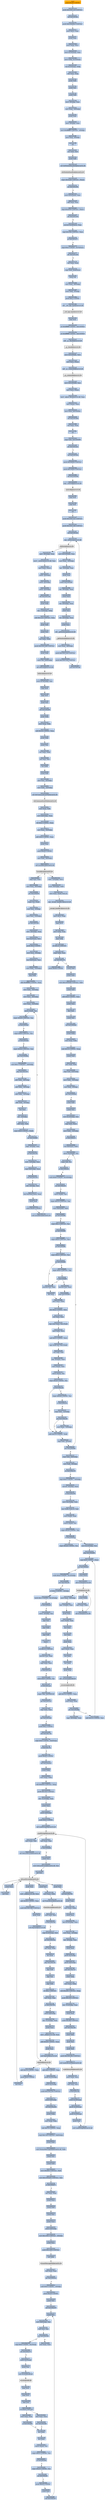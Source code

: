digraph G {
node[shape=rectangle,style=filled,fillcolor=lightsteelblue,color=lightsteelblue]
bgcolor="transparent"
a0x01001e20pushl_0x28UINT8[label="start\npushl $0x28<UINT8>",color="lightgrey",fillcolor="orange"];
a0x01001e22pushl_0x10011c0UINT32[label="0x01001e22\npushl $0x10011c0<UINT32>"];
a0x01001e27call_0x01001fbc[label="0x01001e27\ncall 0x01001fbc"];
a0x01001fbcpushl_0x100200cUINT32[label="0x01001fbc\npushl $0x100200c<UINT32>"];
a0x01001fc1movl_fs_0_eax[label="0x01001fc1\nmovl %fs:0, %eax"];
a0x01001fc7pushl_eax[label="0x01001fc7\npushl %eax"];
a0x01001fc8movl_esp_fs_0[label="0x01001fc8\nmovl %esp, %fs:0"];
a0x01001fcfmovl_0x10esp__eax[label="0x01001fcf\nmovl 0x10(%esp), %eax"];
a0x01001fd3movl_ebp_0x10esp_[label="0x01001fd3\nmovl %ebp, 0x10(%esp)"];
a0x01001fd7leal_0x10esp__ebp[label="0x01001fd7\nleal 0x10(%esp), %ebp"];
a0x01001fdbsubl_eax_esp[label="0x01001fdb\nsubl %eax, %esp"];
a0x01001fddpushl_ebx[label="0x01001fdd\npushl %ebx"];
a0x01001fdepushl_esi[label="0x01001fde\npushl %esi"];
a0x01001fdfpushl_edi[label="0x01001fdf\npushl %edi"];
a0x01001fe0movl__8ebp__eax[label="0x01001fe0\nmovl -8(%ebp), %eax"];
a0x01001fe3movl_esp__24ebp_[label="0x01001fe3\nmovl %esp, -24(%ebp)"];
a0x01001fe6pushl_eax[label="0x01001fe6\npushl %eax"];
a0x01001fe7movl__4ebp__eax[label="0x01001fe7\nmovl -4(%ebp), %eax"];
a0x01001feamovl_0xffffffffUINT32__4ebp_[label="0x01001fea\nmovl $0xffffffff<UINT32>, -4(%ebp)"];
a0x01001ff1movl_eax__8ebp_[label="0x01001ff1\nmovl %eax, -8(%ebp)"];
a0x01001ff4ret[label="0x01001ff4\nret"];
a0x01001e2cxorl_edi_edi[label="0x01001e2c\nxorl %edi, %edi"];
a0x01001e2epushl_edi[label="0x01001e2e\npushl %edi"];
a0x01001e2fcall_GetModuleHandleA_kernel32_dll[label="0x01001e2f\ncall GetModuleHandleA@kernel32.dll"];
GetModuleHandleA_kernel32_dll[label="GetModuleHandleA@kernel32.dll",color="lightgrey",fillcolor="lightgrey"];
a0x01001e35cmpw_0x5a4dUINT16_eax_[label="0x01001e35\ncmpw $0x5a4d<UINT16>, (%eax)"];
a0x01001e3ajne_0x01001e5b[label="0x01001e3a\njne 0x01001e5b"];
a0x01001e3cmovl_0x3ceax__ecx[label="0x01001e3c\nmovl 0x3c(%eax), %ecx"];
a0x01001e3faddl_eax_ecx[label="0x01001e3f\naddl %eax, %ecx"];
a0x01001e41cmpl_0x4550UINT32_ecx_[label="0x01001e41\ncmpl $0x4550<UINT32>, (%ecx)"];
a0x01001e47jne_0x01001e5b[label="0x01001e47\njne 0x01001e5b"];
a0x01001e49movzwl_0x18ecx__eax[label="0x01001e49\nmovzwl 0x18(%ecx), %eax"];
a0x01001e4dcmpl_0x10bUINT32_eax[label="0x01001e4d\ncmpl $0x10b<UINT32>, %eax"];
a0x01001e52je_0x01001e73[label="0x01001e52\nje 0x01001e73"];
a0x01001e73cmpl_0xeUINT8_0x74ecx_[label="0x01001e73\ncmpl $0xe<UINT8>, 0x74(%ecx)"];
a0x01001e77jbe_0x01001e5b[label="0x01001e77\njbe 0x01001e5b"];
a0x01001e79xorl_eax_eax[label="0x01001e79\nxorl %eax, %eax"];
a0x01001e7bcmpl_edi_0xe8ecx_[label="0x01001e7b\ncmpl %edi, 0xe8(%ecx)"];
a0x01001e81setne_al[label="0x01001e81\nsetne %al"];
a0x01001e84movl_eax__28ebp_[label="0x01001e84\nmovl %eax, -28(%ebp)"];
a0x01001e87movl_edi__4ebp_[label="0x01001e87\nmovl %edi, -4(%ebp)"];
a0x01001e8apushl_0x1UINT8[label="0x01001e8a\npushl $0x1<UINT8>"];
a0x01001e8ccall___set_app_type_msvcrt_dll[label="0x01001e8c\ncall __set_app_type@msvcrt.dll"];
a__set_app_type_msvcrt_dll[label="__set_app_type@msvcrt.dll",color="lightgrey",fillcolor="lightgrey"];
a0x01001e92popl_ecx[label="0x01001e92\npopl %ecx"];
a0x01001e93orl_0xffffffffUINT8_0x010059c4[label="0x01001e93\norl $0xffffffff<UINT8>, 0x010059c4"];
a0x01001e9aorl_0xffffffffUINT8_0x010059c8[label="0x01001e9a\norl $0xffffffff<UINT8>, 0x010059c8"];
a0x01001ea1call___p__fmode_msvcrt_dll[label="0x01001ea1\ncall __p__fmode@msvcrt.dll"];
a__p__fmode_msvcrt_dll[label="__p__fmode@msvcrt.dll",color="lightgrey",fillcolor="lightgrey"];
a0x01001ea7movl_0x010052bc_ecx[label="0x01001ea7\nmovl 0x010052bc, %ecx"];
a0x01001eadmovl_ecx_eax_[label="0x01001ead\nmovl %ecx, (%eax)"];
a0x01001eafcall___p__commode_msvcrt_dll[label="0x01001eaf\ncall __p__commode@msvcrt.dll"];
a__p__commode_msvcrt_dll[label="__p__commode@msvcrt.dll",color="lightgrey",fillcolor="lightgrey"];
a0x01001eb5movl_0x010052b8_ecx[label="0x01001eb5\nmovl 0x010052b8, %ecx"];
a0x01001ebbmovl_ecx_eax_[label="0x01001ebb\nmovl %ecx, (%eax)"];
a0x01001ebdmovl__adjust_fdiv_msvcrt_dll_eax[label="0x01001ebd\nmovl _adjust_fdiv@msvcrt.dll, %eax"];
a0x01001ec2movl_eax__eax[label="0x01001ec2\nmovl (%eax), %eax"];
a0x01001ec4movl_eax_0x010059cc[label="0x01001ec4\nmovl %eax, 0x010059cc"];
a0x01001ec9call_0x01001fb8[label="0x01001ec9\ncall 0x01001fb8"];
a0x01001fb8xorl_eax_eax[label="0x01001fb8\nxorl %eax, %eax"];
a0x01001fbaret[label="0x01001fba\nret"];
a0x01001ececmpl_edi_0x01005098[label="0x01001ece\ncmpl %edi, 0x01005098"];
a0x01001ed4jne_0x01001ee2[label="0x01001ed4\njne 0x01001ee2"];
a0x01001ee2call_0x01001fa6[label="0x01001ee2\ncall 0x01001fa6"];
a0x01001fa6pushl_0x30000UINT32[label="0x01001fa6\npushl $0x30000<UINT32>"];
a0x01001fabpushl_0x10000UINT32[label="0x01001fab\npushl $0x10000<UINT32>"];
a0x01001fb0call_0x01002006[label="0x01001fb0\ncall 0x01002006"];
a0x01002006jmp__controlfp_msvcrt_dll[label="0x01002006\njmp _controlfp@msvcrt.dll"];
a_controlfp_msvcrt_dll[label="_controlfp@msvcrt.dll",color="lightgrey",fillcolor="lightgrey"];
a0x01001fb5popl_ecx[label="0x01001fb5\npopl %ecx"];
a0x01001fb6popl_ecx[label="0x01001fb6\npopl %ecx"];
a0x01001fb7ret[label="0x01001fb7\nret"];
a0x01001ee7pushl_0x100114cUINT32[label="0x01001ee7\npushl $0x100114c<UINT32>"];
a0x01001eecpushl_0x1001148UINT32[label="0x01001eec\npushl $0x1001148<UINT32>"];
a0x01001ef1call_0x01001fa0[label="0x01001ef1\ncall 0x01001fa0"];
a0x01001fa0jmp__initterm_msvcrt_dll[label="0x01001fa0\njmp _initterm@msvcrt.dll"];
a_initterm_msvcrt_dll[label="_initterm@msvcrt.dll",color="lightgrey",fillcolor="lightgrey"];
a0x01001ef6movl_0x010052b4_eax[label="0x01001ef6\nmovl 0x010052b4, %eax"];
a0x01001efbmovl_eax__32ebp_[label="0x01001efb\nmovl %eax, -32(%ebp)"];
a0x01001efeleal__32ebp__eax[label="0x01001efe\nleal -32(%ebp), %eax"];
a0x01001f01pushl_eax[label="0x01001f01\npushl %eax"];
a0x01001f02pushl_0x010052b0[label="0x01001f02\npushl 0x010052b0"];
a0x01001f08leal__36ebp__eax[label="0x01001f08\nleal -36(%ebp), %eax"];
a0x01001f0bpushl_eax[label="0x01001f0b\npushl %eax"];
a0x01001f0cleal__40ebp__eax[label="0x01001f0c\nleal -40(%ebp), %eax"];
a0x01001f0fpushl_eax[label="0x01001f0f\npushl %eax"];
a0x01001f10leal__44ebp__eax[label="0x01001f10\nleal -44(%ebp), %eax"];
a0x01001f13pushl_eax[label="0x01001f13\npushl %eax"];
a0x01001f14call___getmainargs_msvcrt_dll[label="0x01001f14\ncall __getmainargs@msvcrt.dll"];
a__getmainargs_msvcrt_dll[label="__getmainargs@msvcrt.dll",color="lightgrey",fillcolor="lightgrey"];
a0x01001f1amovl_eax__48ebp_[label="0x01001f1a\nmovl %eax, -48(%ebp)"];
a0x01001f1dpushl_0x1001144UINT32[label="0x01001f1d\npushl $0x1001144<UINT32>"];
a0x01001f22pushl_0x1001140UINT32[label="0x01001f22\npushl $0x1001140<UINT32>"];
a0x01001f27call_0x01001fa0[label="0x01001f27\ncall 0x01001fa0"];
a0x01001f2cmovl__36ebp__eax[label="0x01001f2c\nmovl -36(%ebp), %eax"];
a0x01001f2fmovl___initenv_msvcrt_dll_ecx[label="0x01001f2f\nmovl __initenv@msvcrt.dll, %ecx"];
a0x01001f35movl_eax_ecx_[label="0x01001f35\nmovl %eax, (%ecx)"];
a0x01001f37pushl__36ebp_[label="0x01001f37\npushl -36(%ebp)"];
a0x01001f3apushl__40ebp_[label="0x01001f3a\npushl -40(%ebp)"];
a0x01001f3dpushl__44ebp_[label="0x01001f3d\npushl -44(%ebp)"];
a0x01001f40call_0x01001a3e[label="0x01001f40\ncall 0x01001a3e"];
a0x01001a3epushl_ebp[label="0x01001a3e\npushl %ebp"];
a0x01001a3fleal__112esp__ebp[label="0x01001a3f\nleal -112(%esp), %ebp"];
a0x01001a43subl_0x124UINT32_esp[label="0x01001a43\nsubl $0x124<UINT32>, %esp"];
a0x01001a49pushl_ebx[label="0x01001a49\npushl %ebx"];
a0x01001a4apushl_esi[label="0x01001a4a\npushl %esi"];
a0x01001a4bxorl_ebx_ebx[label="0x01001a4b\nxorl %ebx, %ebx"];
a0x01001a4dpushl_0x10011b8UINT32[label="0x01001a4d\npushl $0x10011b8<UINT32>"];
a0x01001a52pushl_ebx[label="0x01001a52\npushl %ebx"];
a0x01001a53movb_bl_0x6febp_[label="0x01001a53\nmovb %bl, 0x6f(%ebp)"];
a0x01001a56call_setlocale_msvcrt_dll[label="0x01001a56\ncall setlocale@msvcrt.dll"];
setlocale_msvcrt_dll[label="setlocale@msvcrt.dll",color="lightgrey",fillcolor="lightgrey"];
a0x01001a5cmovl_0x78ebp__esi[label="0x01001a5c\nmovl 0x78(%ebp), %esi"];
a0x01001a5fpopl_ecx[label="0x01001a5f\npopl %ecx"];
a0x01001a60popl_ecx[label="0x01001a60\npopl %ecx"];
a0x01001a61pushl_esi[label="0x01001a61\npushl %esi"];
a0x01001a62call_0x01002ef0[label="0x01001a62\ncall 0x01002ef0"];
a0x01002ef0pushl_ebp[label="0x01002ef0\npushl %ebp"];
a0x01002ef1movl_esp_ebp[label="0x01002ef1\nmovl %esp, %ebp"];
a0x01002ef3subl_0x34UINT8_esp[label="0x01002ef3\nsubl $0x34<UINT8>, %esp"];
a0x01002ef6pushl_ebx[label="0x01002ef6\npushl %ebx"];
a0x01002ef7pushl_esi[label="0x01002ef7\npushl %esi"];
a0x01002ef8xorl_ebx_ebx[label="0x01002ef8\nxorl %ebx, %ebx"];
a0x01002efaxorl_esi_esi[label="0x01002efa\nxorl %esi, %esi"];
a0x01002efcincl_ebx[label="0x01002efc\nincl %ebx"];
a0x01002efdpushl_edi[label="0x01002efd\npushl %edi"];
a0x01002efemovl_esi__20ebp_[label="0x01002efe\nmovl %esi, -20(%ebp)"];
a0x01002f01movl_ebx__24ebp_[label="0x01002f01\nmovl %ebx, -24(%ebp)"];
a0x01002f04call_GetCommandLineW_kernel32_dll[label="0x01002f04\ncall GetCommandLineW@kernel32.dll"];
GetCommandLineW_kernel32_dll[label="GetCommandLineW@kernel32.dll",color="lightgrey",fillcolor="lightgrey"];
a0x01002f0amovl_eax_edi[label="0x01002f0a\nmovl %eax, %edi"];
a0x01002f0cmovl_0x8ebp__eax[label="0x01002f0c\nmovl 0x8(%ebp), %eax"];
a0x01002f0fshll_0x2UINT8_eax[label="0x01002f0f\nshll $0x2<UINT8>, %eax"];
a0x01002f12movl_eax__52ebp_[label="0x01002f12\nmovl %eax, -52(%ebp)"];
a0x01002f15addl_0x4UINT8_eax[label="0x01002f15\naddl $0x4<UINT8>, %eax"];
a0x01002f18pushl_eax[label="0x01002f18\npushl %eax"];
a0x01002f19pushl_0x40UINT8[label="0x01002f19\npushl $0x40<UINT8>"];
a0x01002f1bmovl_edi__44ebp_[label="0x01002f1b\nmovl %edi, -44(%ebp)"];
a0x01002f1ecall_LocalAlloc_kernel32_dll[label="0x01002f1e\ncall LocalAlloc@kernel32.dll"];
LocalAlloc_kernel32_dll[label="LocalAlloc@kernel32.dll",color="lightgrey",fillcolor="lightgrey"];
a0x01002f24cmpl_esi_eax[label="0x01002f24\ncmpl %esi, %eax"];
a0x01002f26movl_eax__40ebp_[label="0x01002f26\nmovl %eax, -40(%ebp)"];
a0x01002f29jne_0x01002f38[label="0x01002f29\njne 0x01002f38"];
a0x01002f38cmpw_si_edi_[label="0x01002f38\ncmpw %si, (%edi)"];
a0x01002f3bmovl_esi__4ebp_[label="0x01002f3b\nmovl %esi, -4(%ebp)"];
a0x01002f3emovl_esi__12ebp_[label="0x01002f3e\nmovl %esi, -12(%ebp)"];
a0x01002f41je_0x01003196[label="0x01002f41\nje 0x01003196"];
a0x01002f47movl__44ebp__eax[label="0x01002f47\nmovl -44(%ebp), %eax"];
a0x01002f4aleal_0x2eax__ecx[label="0x01002f4a\nleal 0x2(%eax), %ecx"];
a0x01002f4dpushl_0x2UINT8[label="0x01002f4d\npushl $0x2<UINT8>"];
a0x01002f4fmovl_ecx__8ebp_[label="0x01002f4f\nmovl %ecx, -8(%ebp)"];
a0x01002f52leal_0x4eax__ecx[label="0x01002f52\nleal 0x4(%eax), %ecx"];
a0x01002f55movl_ebx__16ebp_[label="0x01002f55\nmovl %ebx, -16(%ebp)"];
a0x01002f58popl_ebx[label="0x01002f58\npopl %ebx"];
a0x01002f59addl_0xfffffffeUINT8_eax[label="0x01002f59\naddl $0xfffffffe<UINT8>, %eax"];
a0x01002f5cmovl_ebx__36ebp_[label="0x01002f5c\nmovl %ebx, -36(%ebp)"];
a0x01002f5fmovl_ecx__28ebp_[label="0x01002f5f\nmovl %ecx, -28(%ebp)"];
a0x01002f62movl_eax__32ebp_[label="0x01002f62\nmovl %eax, -32(%ebp)"];
a0x01002f65movw_edi__ax[label="0x01002f65\nmovw (%edi), %ax"];
a0x01002f68cmpw_0x20UINT16_ax[label="0x01002f68\ncmpw $0x20<UINT16>, %ax"];
a0x01002f6cje_0x010030a9[label="0x01002f6c\nje 0x010030a9"];
a0x01002f72cmpw_0x9UINT16_ax[label="0x01002f72\ncmpw $0x9<UINT16>, %ax"];
a0x01002f76je_0x010030a9[label="0x01002f76\nje 0x010030a9"];
a0x01002f7ccmpw_0x22UINT16_ax[label="0x01002f7c\ncmpw $0x22<UINT16>, %ax"];
a0x01002f80jne_0x01002fbb[label="0x01002f80\njne 0x01002fbb"];
a0x01002fbbmovl_0x1UINT32__24ebp_[label="0x01002fbb\nmovl $0x1<UINT32>, -24(%ebp)"];
a0x01002fc2jmp_0x0100310b[label="0x01002fc2\njmp 0x0100310b"];
a0x0100310baddl_ebx__28ebp_[label="0x0100310b\naddl %ebx, -28(%ebp)"];
a0x0100310eaddl_ebx__36ebp_[label="0x0100310e\naddl %ebx, -36(%ebp)"];
a0x01003111addl_ebx__32ebp_[label="0x01003111\naddl %ebx, -32(%ebp)"];
a0x01003114addl_ebx__8ebp_[label="0x01003114\naddl %ebx, -8(%ebp)"];
a0x01003117incl_esi[label="0x01003117\nincl %esi"];
a0x01003118incl__16ebp_[label="0x01003118\nincl -16(%ebp)"];
a0x0100311baddl_ebx_edi[label="0x0100311b\naddl %ebx, %edi"];
a0x0100311dcmpw_0x0UINT8_edi_[label="0x0100311d\ncmpw $0x0<UINT8>, (%edi)"];
a0x01003121jne_0x01002f65[label="0x01003121\njne 0x01002f65"];
a0x01003127cmpl__4ebp__esi[label="0x01003127\ncmpl -4(%ebp), %esi"];
a0x0100312aje_0x0100314f[label="0x0100312a\nje 0x0100314f"];
a0x0100312cmovl__12ebp__eax[label="0x0100312c\nmovl -12(%ebp), %eax"];
a0x0100312fcmpl_0x8ebp__eax[label="0x0100312f\ncmpl 0x8(%ebp), %eax"];
a0x01003132jae_0x01003162[label="0x01003132\njae 0x01003162"];
a0x01003134subl__4ebp__esi[label="0x01003134\nsubl -4(%ebp), %esi"];
a0x01003137leal_0x2esiesi__eax[label="0x01003137\nleal 0x2(%esi,%esi), %eax"];
a0x0100313bpushl_eax[label="0x0100313b\npushl %eax"];
a0x0100313cpushl_0x40UINT8[label="0x0100313c\npushl $0x40<UINT8>"];
a0x0100313ecall_LocalAlloc_kernel32_dll[label="0x0100313e\ncall LocalAlloc@kernel32.dll"];
a0x01003144movl__12ebp__ecx[label="0x01003144\nmovl -12(%ebp), %ecx"];
a0x01003147movl__40ebp__edx[label="0x01003147\nmovl -40(%ebp), %edx"];
a0x0100314amovl_eax_edxecx4_[label="0x0100314a\nmovl %eax, (%edx,%ecx,4)"];
a0x0100200cjmp__except_handler3_msvcrt_dll[label="0x0100200c\njmp _except_handler3@msvcrt.dll"];
a_except_handler3_msvcrt_dll[label="_except_handler3@msvcrt.dll",color="lightgrey",fillcolor="lightgrey"];
a0x7c9032a8movl_fs_0_esp[label="0x7c9032a8\nmovl %fs:0, %esp"];
a0x7c9032afpopl_fs_0[label="0x7c9032af\npopl %fs:0"];
a0x7c9032b6movl_ebp_esp[label="0x7c9032b6\nmovl %ebp, %esp"];
a0x7c9032b8popl_ebp[label="0x7c9032b8\npopl %ebp"];
a0x7c9032b9ret_0x14UINT16[label="0x7c9032b9\nret $0x14<UINT16>"];
a0x01001a67cmpl_ebx_eax[label="0x01001a67\ncmpl %ebx, %eax"];
a0x01001a69jne_0x01001a7b[label="0x01001a69\njne 0x01001a7b"];
a0x01001a6bpushl_0x64UINT8[label="0x01001a6b\npushl $0x64<UINT8>"];
a0x01001a7bpushl_edi[label="0x01001a7b\npushl %edi"];
a0x01001a7cpushl_ebx[label="0x01001a7c\npushl %ebx"];
a0x01001a7dmovl_0x1005008UINT32_edi[label="0x01001a7d\nmovl $0x1005008<UINT32>, %edi"];
a0x01001a82pushl_edi[label="0x01001a82\npushl %edi"];
a0x01001a83addl_0x4UINT8_eax[label="0x01001a83\naddl $0x4<UINT8>, %eax"];
a0x01001a86pushl_eax[label="0x01001a86\npushl %eax"];
a0x01001a87decl_esi[label="0x01001a87\ndecl %esi"];
a0x01001a88pushl_esi[label="0x01001a88\npushl %esi"];
a0x01001a89call_0x01002b92[label="0x01001a89\ncall 0x01002b92"];
a0x01002b92pushl_ebp[label="0x01002b92\npushl %ebp"];
a0x01002b93movl_esp_ebp[label="0x01002b93\nmovl %esp, %ebp"];
a0x01002b95subl_0x14UINT8_esp[label="0x01002b95\nsubl $0x14<UINT8>, %esp"];
a0x01002b98pushl_edi[label="0x01002b98\npushl %edi"];
a0x01002b99xorl_edi_edi[label="0x01002b99\nxorl %edi, %edi"];
a0x01002b9bcmpl_edi_0x8ebp_[label="0x01002b9b\ncmpl %edi, 0x8(%ebp)"];
a0x01002b9emovl_edi__16ebp_[label="0x01002b9e\nmovl %edi, -16(%ebp)"];
a0x01002ba1movl_edi__4ebp_[label="0x01002ba1\nmovl %edi, -4(%ebp)"];
a0x01002ba4jne_0x01002baf[label="0x01002ba4\njne 0x01002baf"];
a0x01002bafpushl_ebx[label="0x01002baf\npushl %ebx"];
a0x01002bb0pushl_esi[label="0x01002bb0\npushl %esi"];
a0x01002bb1movl_0x10ebp__esi[label="0x01002bb1\nmovl 0x10(%ebp), %esi"];
a0x01002bb4cmpl_edi_esi_[label="0x01002bb4\ncmpl %edi, (%esi)"];
a0x01002bb6movl_edi__12ebp_[label="0x01002bb6\nmovl %edi, -12(%ebp)"];
a0x01002bb9je_0x01002c31[label="0x01002bb9\nje 0x01002c31"];
a0x01002bbbleal_0x6esi__edx[label="0x01002bbb\nleal 0x6(%esi), %edx"];
a0x01002bbemovw_0x2edx__cx[label="0x01002bbe\nmovw 0x2(%edx), %cx"];
a0x01002bc2cmpw_di_cx[label="0x01002bc2\ncmpw %di, %cx"];
a0x01002bc5je_0x01002c0d[label="0x01002bc5\nje 0x01002c0d"];
a0x01002bc7testb_0x8UINT8_0x14ebp_[label="0x01002bc7\ntestb $0x8<UINT8>, 0x14(%ebp)"];
a0x01002bcbjne_0x01002c0d[label="0x01002bcb\njne 0x01002c0d"];
a0x01002bcdmovw_edx__ax[label="0x01002bcd\nmovw (%edx), %ax"];
a0x01002bd0cmpw_0x10UINT16_ax[label="0x01002bd0\ncmpw $0x10<UINT16>, %ax"];
a0x01002bd4movl_0x6edx__edi[label="0x01002bd4\nmovl 0x6(%edx), %edi"];
a0x01002bd7je_0x01002bf6[label="0x01002bd7\nje 0x01002bf6"];
a0x01002bd9cmpw_0xcUINT16_ax[label="0x01002bd9\ncmpw $0xc<UINT16>, %ax"];
a0x01002bddje_0x01002bf6[label="0x01002bdd\nje 0x01002bf6"];
a0x01002bdfcmpw_0xdUINT16_ax[label="0x01002bdf\ncmpw $0xd<UINT16>, %ax"];
a0x01002be3je_0x01002bf6[label="0x01002be3\nje 0x01002bf6"];
a0x01002be5cmpw_0x4UINT16_ax[label="0x01002be5\ncmpw $0x4<UINT16>, %ax"];
a0x01002be9je_0x01002bf6[label="0x01002be9\nje 0x01002bf6"];
a0x01002bf6movzwl_cx_ecx[label="0x01002bf6\nmovzwl %cx, %ecx"];
a0x01002bf9shll_ecx[label="0x01002bf9\nshll %ecx"];
a0x01002bfbmovl_ecx_ebx[label="0x01002bfb\nmovl %ecx, %ebx"];
a0x01002bfdshrl_0x2UINT8_ecx[label="0x01002bfd\nshrl $0x2<UINT8>, %ecx"];
a0x01002c00xorl_eax_eax[label="0x01002c00\nxorl %eax, %eax"];
a0x01002c02repz_stosl_eax_es_edi_[label="0x01002c02\nrepz stosl %eax, %es:(%edi)"];
a0x01002c04movl_ebx_ecx[label="0x01002c04\nmovl %ebx, %ecx"];
a0x01002c06andl_0x3UINT8_ecx[label="0x01002c06\nandl $0x3<UINT8>, %ecx"];
a0x01002c09repz_stosb_al_es_edi_[label="0x01002c09\nrepz stosb %al, %es:(%edi)"];
a0x01002c0bxorl_edi_edi[label="0x01002c0b\nxorl %edi, %edi"];
a0x01002c0dleal__6edx__eax[label="0x01002c0d\nleal -6(%edx), %eax"];
a0x01002c10movl_eax__ecx[label="0x01002c10\nmovl (%eax), %ecx"];
a0x01002c12movw_ecx__cx[label="0x01002c12\nmovw (%ecx), %cx"];
a0x01002c15cmpw_0x2fUINT8_cx[label="0x01002c15\ncmpw $0x2f<UINT8>, %cx"];
a0x01002c19je_0x01002c29[label="0x01002c19\nje 0x01002c29"];
a0x01002c1bcmpw_0x2dUINT8_cx[label="0x01002c1b\ncmpw $0x2d<UINT8>, %cx"];
a0x01002c1fje_0x01002c29[label="0x01002c1f\nje 0x01002c29"];
a0x01002c21cmpl_edi__12ebp_[label="0x01002c21\ncmpl %edi, -12(%ebp)"];
a0x01002c24jne_0x01002c29[label="0x01002c24\njne 0x01002c29"];
a0x01002c26movl_eax__12ebp_[label="0x01002c26\nmovl %eax, -12(%ebp)"];
a0x01002c29addl_0x10UINT8_edx[label="0x01002c29\naddl $0x10<UINT8>, %edx"];
a0x01002c2ccmpl_edi__6edx_[label="0x01002c2c\ncmpl %edi, -6(%edx)"];
a0x01002c2fjne_0x01002bbe[label="0x01002c2f\njne 0x01002bbe"];
a0x01002bebcmpw_0xeUINT16_ax[label="0x01002beb\ncmpw $0xe<UINT16>, %ax"];
a0x01002befje_0x01002bf6[label="0x01002bef\nje 0x01002bf6"];
a0x01002bf1movzwl_cx_ecx[label="0x01002bf1\nmovzwl %cx, %ecx"];
a0x01002bf4jmp_0x01002bfb[label="0x01002bf4\njmp 0x01002bfb"];
a0x01002c31cmpl_edi_0x8ebp_[label="0x01002c31\ncmpl %edi, 0x8(%ebp)"];
a0x01002c34movl_edi__8ebp_[label="0x01002c34\nmovl %edi, -8(%ebp)"];
a0x01002c37jle_0x01002e78[label="0x01002c37\njle 0x01002e78"];
a0x01002c3dcmpl_0x0UINT8__16ebp_[label="0x01002c3d\ncmpl $0x0<UINT8>, -16(%ebp)"];
a0x01002c41movzwl__8ebp__eax[label="0x01002c41\nmovzwl -8(%ebp), %eax"];
a0x01002c45je_0x01002c99[label="0x01002c45\nje 0x01002c99"];
a0x01002c99movl_0xcebp__ebx[label="0x01002c99\nmovl 0xc(%ebp), %ebx"];
a0x01002c9cleal_ebxeax4__edi[label="0x01002c9c\nleal (%ebx,%eax,4), %edi"];
a0x01002c9fmovl_edi__eax[label="0x01002c9f\nmovl (%edi), %eax"];
a0x01002ca1movw_eax__cx[label="0x01002ca1\nmovw (%eax), %cx"];
a0x01002ca4cmpw_0x2fUINT8_cx[label="0x01002ca4\ncmpw $0x2f<UINT8>, %cx"];
a0x01002ca8je_0x01002d3a[label="0x01002ca8\nje 0x01002d3a"];
a0x01002caecmpw_0x2dUINT8_cx[label="0x01002cae\ncmpw $0x2d<UINT8>, %cx"];
a0x01002d3amovl_0x10ebp__esi[label="0x01002d3a\nmovl 0x10(%ebp), %esi"];
a0x01002d3djmp_0x01002d86[label="0x01002d3d\njmp 0x01002d86"];
a0x01002d86cmpl_0x0UINT8_esi_[label="0x01002d86\ncmpl $0x0<UINT8>, (%esi)"];
a0x01002d89jne_0x01002d3f[label="0x01002d89\njne 0x01002d3f"];
a0x01002d3fpushl_esi_[label="0x01002d3f\npushl (%esi)"];
a0x01002d41call_wcslen_msvcrt_dll[label="0x01002d41\ncall wcslen@msvcrt.dll"];
wcslen_msvcrt_dll[label="wcslen@msvcrt.dll",color="lightgrey",fillcolor="lightgrey"];
a0x01002d47pushl_edi_[label="0x01002d47\npushl (%edi)"];
a0x01002d49movl_eax_ebx[label="0x01002d49\nmovl %eax, %ebx"];
a0x01002d4bcall_wcslen_msvcrt_dll[label="0x01002d4b\ncall wcslen@msvcrt.dll"];
a0x01002d51movl_eax__20ebp_[label="0x01002d51\nmovl %eax, -20(%ebp)"];
a0x01002d54leal__1ebx__eax[label="0x01002d54\nleal -1(%ebx), %eax"];
a0x01002d57pushl_eax[label="0x01002d57\npushl %eax"];
a0x01002d58movl_edi__eax[label="0x01002d58\nmovl (%edi), %eax"];
a0x01002d5aincl_eax[label="0x01002d5a\nincl %eax"];
a0x01002d5bincl_eax[label="0x01002d5b\nincl %eax"];
a0x01002d5cpushl_eax[label="0x01002d5c\npushl %eax"];
a0x01002d5dmovl_esi__eax[label="0x01002d5d\nmovl (%esi), %eax"];
a0x01002d5fincl_eax[label="0x01002d5f\nincl %eax"];
a0x01002d60incl_eax[label="0x01002d60\nincl %eax"];
a0x01002d61pushl_eax[label="0x01002d61\npushl %eax"];
a0x01002d62call__wcsnicmp_ntdll_dll[label="0x01002d62\ncall _wcsnicmp@ntdll.dll"];
a_wcsnicmp_ntdll_dll[label="_wcsnicmp@ntdll.dll",color="lightgrey",fillcolor="lightgrey"];
a0x01002d68addl_0x14UINT8_esp[label="0x01002d68\naddl $0x14<UINT8>, %esp"];
a0x01002d6btestl_eax_eax[label="0x01002d6b\ntestl %eax, %eax"];
a0x01002d6djne_0x01002d83[label="0x01002d6d\njne 0x01002d83"];
a0x01002d6fcmpl__20ebp__ebx[label="0x01002d6f\ncmpl -20(%ebp), %ebx"];
a0x01002d83addl_0x10UINT8_esi[label="0x01002d83\naddl $0x10<UINT8>, %esi"];
a0x01002d8btestb_0x4UINT8_0x14ebp_[label="0x01002d8b\ntestb $0x4<UINT8>, 0x14(%ebp)"];
a0x01002d8fjne_0x01002c91[label="0x01002d8f\njne 0x01002c91"];
a0x01002d95orl_0x2UINT8__4ebp_[label="0x01002d95\norl $0x2<UINT8>, -4(%ebp)"];
a0x01002d99testb_0x1UINT8_0x14ebp_[label="0x01002d99\ntestb $0x1<UINT8>, 0x14(%ebp)"];
a0x01002d9dje_0x01002ee5[label="0x01002d9d\nje 0x01002ee5"];
a0x01002ee5movw__4ebp__ax[label="0x01002ee5\nmovw -4(%ebp), %ax"];
a0x01002ee9popl_esi[label="0x01002ee9\npopl %esi"];
a0x01002eeapopl_ebx[label="0x01002eea\npopl %ebx"];
a0x01002eebpopl_edi[label="0x01002eeb\npopl %edi"];
a0x01002eecleave_[label="0x01002eec\nleave "];
a0x01002eedret_0x10UINT16[label="0x01002eed\nret $0x10<UINT16>"];
a0x01001a8emovzwl_ax_eax[label="0x01001a8e\nmovzwl %ax, %eax"];
a0x01001a91cmpl_ebx_eax[label="0x01001a91\ncmpl %ebx, %eax"];
a0x01001a93je_0x01001aa2[label="0x01001a93\nje 0x01001aa2"];
a0x01001a95testb_0x8UINT8_al[label="0x01001a95\ntestb $0x8<UINT8>, %al"];
a0x01001a97je_0x01001aa2[label="0x01001a97\nje 0x01001aa2"];
a0x01001aa2cmpw_bx_0x01005330[label="0x01001aa2\ncmpw %bx, 0x01005330"];
a0x01001aa9jne_0x01001e10[label="0x01001aa9\njne 0x01001e10"];
a0x01001aafcmpl_ebx_eax[label="0x01001aaf\ncmpl %ebx, %eax"];
a0x01001ab1jne_0x01001e04[label="0x01001ab1\njne 0x01001e04"];
a0x01001e04pushl_0x1UINT8[label="0x01001e04\npushl $0x1<UINT8>"];
a0x01001e06call_0x0100174a[label="0x01001e06\ncall 0x0100174a"];
a0x0100174acmpb_0x0UINT8_0x4esp_[label="0x0100174a\ncmpb $0x0<UINT8>, 0x4(%esp)"];
a0x0100174fje_0x010017fa[label="0x0100174f\nje 0x010017fa"];
a0x01001755pushl_0x65UINT8[label="0x01001755\npushl $0x65<UINT8>"];
a0x01001757call_0x01002832[label="0x01001757\ncall 0x01002832"];
a0x01002832pushl_ebp[label="0x01002832\npushl %ebp"];
a0x01002833movl_esp_ebp[label="0x01002833\nmovl %esp, %ebp"];
a0x01002835subl_0x600UINT32_esp[label="0x01002835\nsubl $0x600<UINT32>, %esp"];
a0x0100283bpushl_0x100UINT32[label="0x0100283b\npushl $0x100<UINT32>"];
a0x01002840leal__512ebp__eax[label="0x01002840\nleal -512(%ebp), %eax"];
a0x01002846pushl_eax[label="0x01002846\npushl %eax"];
a0x01002847pushl_0x8ebp_[label="0x01002847\npushl 0x8(%ebp)"];
a0x0100284apushl_0x0UINT8[label="0x0100284a\npushl $0x0<UINT8>"];
a0x0100284ccall_LoadStringW_user32_dll[label="0x0100284c\ncall LoadStringW@user32.dll"];
LoadStringW_user32_dll[label="LoadStringW@user32.dll",color="lightgrey",fillcolor="lightgrey"];
a0x01002852testl_eax_eax[label="0x01002852\ntestl %eax, %eax"];
a0x01002854je_0x01002888[label="0x01002854\nje 0x01002888"];
a0x01002888pushl_esi[label="0x01002888\npushl %esi"];
a0x01002889movl_GetLastError_kernel32_dll_esi[label="0x01002889\nmovl GetLastError@kernel32.dll, %esi"];
a0x0100288fcall_esi[label="0x0100288f\ncall %esi"];
GetLastError_kernel32_dll[label="GetLastError@kernel32.dll",color="lightgrey",fillcolor="lightgrey"];
a0x01002891pushl_eax[label="0x01002891\npushl %eax"];
a0x01002892call_esi[label="0x01002892\ncall %esi"];
a0x01002894pushl_eax[label="0x01002894\npushl %eax"];
a0x01002895movl__iob_msvcrt_dll_eax[label="0x01002895\nmovl _iob@msvcrt.dll, %eax"];
a0x0100289aaddl_0x40UINT8_eax[label="0x0100289a\naddl $0x40<UINT8>, %eax"];
a0x0100289dpushl_0x10013d0UINT32[label="0x0100289d\npushl $0x10013d0<UINT32>"];
a0x010028a2pushl_eax[label="0x010028a2\npushl %eax"];
a0x010028a3call_fwprintf_msvcrt_dll[label="0x010028a3\ncall fwprintf@msvcrt.dll"];
fwprintf_msvcrt_dll[label="fwprintf@msvcrt.dll",color="lightgrey",fillcolor="lightgrey"];
a0x010028a9addl_0x10UINT8_esp[label="0x010028a9\naddl $0x10<UINT8>, %esp"];
a0x010028acpushl_0x0UINT8[label="0x010028ac\npushl $0x0<UINT8>"];
a0x010028aecall_esi[label="0x010028ae\ncall %esi"];
a0x010028b0pushl_eax[label="0x010028b0\npushl %eax"];
a0x010028b1call_0x01002794[label="0x010028b1\ncall 0x01002794"];
a0x01002794pushl_ebp[label="0x01002794\npushl %ebp"];
a0x01002795movl_esp_ebp[label="0x01002795\nmovl %esp, %ebp"];
a0x01002797pushl_ecx[label="0x01002797\npushl %ecx"];
a0x01002798leal_0x10ebp__eax[label="0x01002798\nleal 0x10(%ebp), %eax"];
a0x0100279bmovl_eax__4ebp_[label="0x0100279b\nmovl %eax, -4(%ebp)"];
a0x0100279eleal__4ebp__eax[label="0x0100279e\nleal -4(%ebp), %eax"];
a0x010027a1pushl_eax[label="0x010027a1\npushl %eax"];
a0x010027a2pushl_0xcebp_[label="0x010027a2\npushl 0xc(%ebp)"];
a0x010027a5pushl_0x8ebp_[label="0x010027a5\npushl 0x8(%ebp)"];
a0x010027a8call_0x01002727[label="0x010027a8\ncall 0x01002727"];
a0x01002727pushl_ebp[label="0x01002727\npushl %ebp"];
a0x01002728movl_esp_ebp[label="0x01002728\nmovl %esp, %ebp"];
a0x0100272asubl_0x200UINT32_esp[label="0x0100272a\nsubl $0x200<UINT32>, %esp"];
a0x01002730pushl_0x100UINT32[label="0x01002730\npushl $0x100<UINT32>"];
a0x01002735leal__512ebp__eax[label="0x01002735\nleal -512(%ebp), %eax"];
a0x0100273bpushl_eax[label="0x0100273b\npushl %eax"];
a0x0100273cpushl_0x3fbUINT32[label="0x0100273c\npushl $0x3fb<UINT32>"];
a0x01002741call_0x0100216b[label="0x01002741\ncall 0x0100216b"];
a0x0100216bpushl_ebx[label="0x0100216b\npushl %ebx"];
a0x0100216cpushl_esi[label="0x0100216c\npushl %esi"];
a0x0100216dpushl_edi[label="0x0100216d\npushl %edi"];
a0x0100216epushl_0x100129cUINT32[label="0x0100216e\npushl $0x100129c<UINT32>"];
a0x01002173call_LoadLibraryW_kernel32_dll[label="0x01002173\ncall LoadLibraryW@kernel32.dll"];
LoadLibraryW_kernel32_dll[label="LoadLibraryW@kernel32.dll",color="lightgrey",fillcolor="lightgrey"];
a0x01002179movl_eax_esi[label="0x01002179\nmovl %eax, %esi"];
a0x0100217btestl_esi_esi[label="0x0100217b\ntestl %esi, %esi"];
a0x0100217dje_0x010021d2[label="0x0100217d\nje 0x010021d2"];
a0x0100217fpushl_0x18esp_[label="0x0100217f\npushl 0x18(%esp)"];
a0x01002183pushl_0x18esp_[label="0x01002183\npushl 0x18(%esp)"];
a0x01002187pushl_0x18esp_[label="0x01002187\npushl 0x18(%esp)"];
a0x0100218bpushl_esi[label="0x0100218b\npushl %esi"];
a0x0100218ccall_LoadStringW_user32_dll[label="0x0100218c\ncall LoadStringW@user32.dll"];
a0x01002192movl_eax_edi[label="0x01002192\nmovl %eax, %edi"];
a0x01002194call_GetLastError_kernel32_dll[label="0x01002194\ncall GetLastError@kernel32.dll"];
a0x0100219apushl_esi[label="0x0100219a\npushl %esi"];
a0x0100219bmovl_eax_ebx[label="0x0100219b\nmovl %eax, %ebx"];
a0x0100219dcall_FreeLibrary_kernel32_dll[label="0x0100219d\ncall FreeLibrary@kernel32.dll"];
FreeLibrary_kernel32_dll[label="FreeLibrary@kernel32.dll",color="lightgrey",fillcolor="lightgrey"];
a0x010021a3testl_edi_edi[label="0x010021a3\ntestl %edi, %edi"];
a0x010021a5je_0x010021b2[label="0x010021a5\nje 0x010021b2"];
a0x010021a7cmpl_0x18esp__edi[label="0x010021a7\ncmpl 0x18(%esp), %edi"];
a0x010021abjnl_0x010021ba[label="0x010021ab\njnl 0x010021ba"];
a0x010021adxorl_eax_eax[label="0x010021ad\nxorl %eax, %eax"];
a0x010021afincl_eax[label="0x010021af\nincl %eax"];
a0x010021b0jmp_0x010021f2[label="0x010021b0\njmp 0x010021f2"];
a0x010021f2popl_edi[label="0x010021f2\npopl %edi"];
a0x010021f3popl_esi[label="0x010021f3\npopl %esi"];
a0x010021f4popl_ebx[label="0x010021f4\npopl %ebx"];
a0x010021f5ret_0xcUINT16[label="0x010021f5\nret $0xc<UINT16>"];
a0x01002746testl_eax_eax[label="0x01002746\ntestl %eax, %eax"];
a0x01002748je_0x01002766[label="0x01002748\nje 0x01002766"];
a0x0100274apushl_0x8ebp_[label="0x0100274a\npushl 0x8(%ebp)"];
a0x0100274dleal__512ebp__eax[label="0x0100274d\nleal -512(%ebp), %eax"];
a0x01002753pushl_eax[label="0x01002753\npushl %eax"];
a0x01002754movl__iob_msvcrt_dll_eax[label="0x01002754\nmovl _iob@msvcrt.dll, %eax"];
a0x01002759addl_0x40UINT8_eax[label="0x01002759\naddl $0x40<UINT8>, %eax"];
a0x0100275cpushl_eax[label="0x0100275c\npushl %eax"];
a0x0100275dcall_fwprintf_msvcrt_dll[label="0x0100275d\ncall fwprintf@msvcrt.dll"];
a0x01002763addl_0xcUINT8_esp[label="0x01002763\naddl $0xc<UINT8>, %esp"];
a0x01002766pushl_0x10ebp_[label="0x01002766\npushl 0x10(%ebp)"];
a0x01002769pushl_0xcebp_[label="0x01002769\npushl 0xc(%ebp)"];
a0x0100276cpushl_0x100119cUINT32[label="0x0100276c\npushl $0x100119c<UINT32>"];
a0x01002771pushl_0x8ebp_[label="0x01002771\npushl 0x8(%ebp)"];
a0x01002774call_0x0100240d[label="0x01002774\ncall 0x0100240d"];
a0x0100240dpushl_ebp[label="0x0100240d\npushl %ebp"];
a0x0100240emovl_esp_ebp[label="0x0100240e\nmovl %esp, %ebp"];
a0x01002410subl_0x74UINT8_esp[label="0x01002410\nsubl $0x74<UINT8>, %esp"];
a0x01002413cmpl_0x13dUINT32_0x8ebp_[label="0x01002413\ncmpl $0x13d<UINT32>, 0x8(%ebp)"];
a0x0100241apushl_ebx[label="0x0100241a\npushl %ebx"];
a0x0100241bmovl_FormatMessageW_kernel32_dll_ebx[label="0x0100241b\nmovl FormatMessageW@kernel32.dll, %ebx"];
a0x01002421pushl_esi[label="0x01002421\npushl %esi"];
a0x01002422pushl_edi[label="0x01002422\npushl %edi"];
a0x01002423movl_0x800UINT32_edi[label="0x01002423\nmovl $0x800<UINT32>, %edi"];
a0x01002428movl_0x1005a00UINT32_esi[label="0x01002428\nmovl $0x1005a00<UINT32>, %esi"];
a0x0100242dje_0x0100247c[label="0x0100242d\nje 0x0100247c"];
a0x0100242fxorl_eax_eax[label="0x0100242f\nxorl %eax, %eax"];
a0x01002431pushl_eax[label="0x01002431\npushl %eax"];
a0x01002432pushl_edi[label="0x01002432\npushl %edi"];
a0x01002433pushl_esi[label="0x01002433\npushl %esi"];
a0x01002434pushl_eax[label="0x01002434\npushl %eax"];
a0x01002435pushl_0x8ebp_[label="0x01002435\npushl 0x8(%ebp)"];
a0x01002438movl_0x1000UINT32__8ebp_[label="0x01002438\nmovl $0x1000<UINT32>, -8(%ebp)"];
a0x0100243fpushl_eax[label="0x0100243f\npushl %eax"];
a0x01002440pushl_0x1200UINT32[label="0x01002440\npushl $0x1200<UINT32>"];
a0x01002445call_ebx[label="0x01002445\ncall %ebx"];
FormatMessageW_kernel32_dll[label="FormatMessageW@kernel32.dll",color="lightgrey",fillcolor="lightgrey"];
a0x01002447testl_eax_eax[label="0x01002447\ntestl %eax, %eax"];
a0x01002449jne_0x010024ca[label="0x01002449\njne 0x010024ca"];
a0x010024caandl_0x0UINT8__4ebp_[label="0x010024ca\nandl $0x0<UINT8>, -4(%ebp)"];
a0x010024cepushl_0x25UINT8[label="0x010024ce\npushl $0x25<UINT8>"];
a0x010024d0pushl_esi[label="0x010024d0\npushl %esi"];
a0x010024d1call_0x01002357[label="0x010024d1\ncall 0x01002357"];
a0x01002357pushl_esi[label="0x01002357\npushl %esi"];
a0x01002358movl_0x8esp__esi[label="0x01002358\nmovl 0x8(%esp), %esi"];
a0x0100235ctestl_esi_esi[label="0x0100235c\ntestl %esi, %esi"];
a0x0100235ejne_0x01002364[label="0x0100235e\njne 0x01002364"];
a0x01002364cmpl_0x0UINT8_0xcesp_[label="0x01002364\ncmpl $0x0<UINT8>, 0xc(%esp)"];
a0x01002369jne_0x01002377[label="0x01002369\njne 0x01002377"];
a0x01002377pushl_0xcesp_[label="0x01002377\npushl 0xc(%esp)"];
a0x0100237bpushl_esi[label="0x0100237b\npushl %esi"];
a0x0100237ccall_wcschr_ntdll_dll[label="0x0100237c\ncall wcschr@ntdll.dll"];
wcschr_ntdll_dll[label="wcschr@ntdll.dll",color="lightgrey",fillcolor="lightgrey"];
a0x01002382popl_ecx[label="0x01002382\npopl %ecx"];
a0x01002383popl_ecx[label="0x01002383\npopl %ecx"];
a0x01002384popl_esi[label="0x01002384\npopl %esi"];
a0x01002385ret_0x8UINT16[label="0x01002385\nret $0x8<UINT16>"];
a0x010024d6testl_eax_eax[label="0x010024d6\ntestl %eax, %eax"];
a0x010024d8je_0x0100256e[label="0x010024d8\nje 0x0100256e"];
a0x010024deincl_eax[label="0x010024de\nincl %eax"];
a0x010024dfincl_eax[label="0x010024df\nincl %eax"];
a0x010024e0movw_eax__cx[label="0x010024e0\nmovw (%eax), %cx"];
a0x010024e3cmpw_0x31UINT8_cx[label="0x010024e3\ncmpw $0x31<UINT8>, %cx"];
a0x010024e7jb_0x010024f4[label="0x010024e7\njb 0x010024f4"];
a0x010024f4cmpw_0x25UINT8_cx[label="0x010024f4\ncmpw $0x25<UINT8>, %cx"];
a0x010024f8jne_0x010024fc[label="0x010024f8\njne 0x010024fc"];
a0x010024fcpushl_0x25UINT8[label="0x010024fc\npushl $0x25<UINT8>"];
a0x010024fepushl_eax[label="0x010024fe\npushl %eax"];
a0x010024ffcall_0x01002357[label="0x010024ff\ncall 0x01002357"];
a0x01002360xorl_eax_eax[label="0x01002360\nxorl %eax, %eax"];
a0x01002504testl_eax_eax[label="0x01002504\ntestl %eax, %eax"];
a0x01002506jne_0x010024de[label="0x01002506\njne 0x010024de"];
a0x01001e20pushl_0x28UINT8 -> a0x01001e22pushl_0x10011c0UINT32 [color="#000000"];
a0x01001e22pushl_0x10011c0UINT32 -> a0x01001e27call_0x01001fbc [color="#000000"];
a0x01001e27call_0x01001fbc -> a0x01001fbcpushl_0x100200cUINT32 [color="#000000"];
a0x01001fbcpushl_0x100200cUINT32 -> a0x01001fc1movl_fs_0_eax [color="#000000"];
a0x01001fc1movl_fs_0_eax -> a0x01001fc7pushl_eax [color="#000000"];
a0x01001fc7pushl_eax -> a0x01001fc8movl_esp_fs_0 [color="#000000"];
a0x01001fc8movl_esp_fs_0 -> a0x01001fcfmovl_0x10esp__eax [color="#000000"];
a0x01001fcfmovl_0x10esp__eax -> a0x01001fd3movl_ebp_0x10esp_ [color="#000000"];
a0x01001fd3movl_ebp_0x10esp_ -> a0x01001fd7leal_0x10esp__ebp [color="#000000"];
a0x01001fd7leal_0x10esp__ebp -> a0x01001fdbsubl_eax_esp [color="#000000"];
a0x01001fdbsubl_eax_esp -> a0x01001fddpushl_ebx [color="#000000"];
a0x01001fddpushl_ebx -> a0x01001fdepushl_esi [color="#000000"];
a0x01001fdepushl_esi -> a0x01001fdfpushl_edi [color="#000000"];
a0x01001fdfpushl_edi -> a0x01001fe0movl__8ebp__eax [color="#000000"];
a0x01001fe0movl__8ebp__eax -> a0x01001fe3movl_esp__24ebp_ [color="#000000"];
a0x01001fe3movl_esp__24ebp_ -> a0x01001fe6pushl_eax [color="#000000"];
a0x01001fe6pushl_eax -> a0x01001fe7movl__4ebp__eax [color="#000000"];
a0x01001fe7movl__4ebp__eax -> a0x01001feamovl_0xffffffffUINT32__4ebp_ [color="#000000"];
a0x01001feamovl_0xffffffffUINT32__4ebp_ -> a0x01001ff1movl_eax__8ebp_ [color="#000000"];
a0x01001ff1movl_eax__8ebp_ -> a0x01001ff4ret [color="#000000"];
a0x01001ff4ret -> a0x01001e2cxorl_edi_edi [color="#000000"];
a0x01001e2cxorl_edi_edi -> a0x01001e2epushl_edi [color="#000000"];
a0x01001e2epushl_edi -> a0x01001e2fcall_GetModuleHandleA_kernel32_dll [color="#000000"];
a0x01001e2fcall_GetModuleHandleA_kernel32_dll -> GetModuleHandleA_kernel32_dll [color="#000000"];
GetModuleHandleA_kernel32_dll -> a0x01001e35cmpw_0x5a4dUINT16_eax_ [color="#000000"];
a0x01001e35cmpw_0x5a4dUINT16_eax_ -> a0x01001e3ajne_0x01001e5b [color="#000000"];
a0x01001e3ajne_0x01001e5b -> a0x01001e3cmovl_0x3ceax__ecx [color="#000000",label="F"];
a0x01001e3cmovl_0x3ceax__ecx -> a0x01001e3faddl_eax_ecx [color="#000000"];
a0x01001e3faddl_eax_ecx -> a0x01001e41cmpl_0x4550UINT32_ecx_ [color="#000000"];
a0x01001e41cmpl_0x4550UINT32_ecx_ -> a0x01001e47jne_0x01001e5b [color="#000000"];
a0x01001e47jne_0x01001e5b -> a0x01001e49movzwl_0x18ecx__eax [color="#000000",label="F"];
a0x01001e49movzwl_0x18ecx__eax -> a0x01001e4dcmpl_0x10bUINT32_eax [color="#000000"];
a0x01001e4dcmpl_0x10bUINT32_eax -> a0x01001e52je_0x01001e73 [color="#000000"];
a0x01001e52je_0x01001e73 -> a0x01001e73cmpl_0xeUINT8_0x74ecx_ [color="#000000",label="T"];
a0x01001e73cmpl_0xeUINT8_0x74ecx_ -> a0x01001e77jbe_0x01001e5b [color="#000000"];
a0x01001e77jbe_0x01001e5b -> a0x01001e79xorl_eax_eax [color="#000000",label="F"];
a0x01001e79xorl_eax_eax -> a0x01001e7bcmpl_edi_0xe8ecx_ [color="#000000"];
a0x01001e7bcmpl_edi_0xe8ecx_ -> a0x01001e81setne_al [color="#000000"];
a0x01001e81setne_al -> a0x01001e84movl_eax__28ebp_ [color="#000000"];
a0x01001e84movl_eax__28ebp_ -> a0x01001e87movl_edi__4ebp_ [color="#000000"];
a0x01001e87movl_edi__4ebp_ -> a0x01001e8apushl_0x1UINT8 [color="#000000"];
a0x01001e8apushl_0x1UINT8 -> a0x01001e8ccall___set_app_type_msvcrt_dll [color="#000000"];
a0x01001e8ccall___set_app_type_msvcrt_dll -> a__set_app_type_msvcrt_dll [color="#000000"];
a__set_app_type_msvcrt_dll -> a0x01001e92popl_ecx [color="#000000"];
a0x01001e92popl_ecx -> a0x01001e93orl_0xffffffffUINT8_0x010059c4 [color="#000000"];
a0x01001e93orl_0xffffffffUINT8_0x010059c4 -> a0x01001e9aorl_0xffffffffUINT8_0x010059c8 [color="#000000"];
a0x01001e9aorl_0xffffffffUINT8_0x010059c8 -> a0x01001ea1call___p__fmode_msvcrt_dll [color="#000000"];
a0x01001ea1call___p__fmode_msvcrt_dll -> a__p__fmode_msvcrt_dll [color="#000000"];
a__p__fmode_msvcrt_dll -> a0x01001ea7movl_0x010052bc_ecx [color="#000000"];
a0x01001ea7movl_0x010052bc_ecx -> a0x01001eadmovl_ecx_eax_ [color="#000000"];
a0x01001eadmovl_ecx_eax_ -> a0x01001eafcall___p__commode_msvcrt_dll [color="#000000"];
a0x01001eafcall___p__commode_msvcrt_dll -> a__p__commode_msvcrt_dll [color="#000000"];
a__p__commode_msvcrt_dll -> a0x01001eb5movl_0x010052b8_ecx [color="#000000"];
a0x01001eb5movl_0x010052b8_ecx -> a0x01001ebbmovl_ecx_eax_ [color="#000000"];
a0x01001ebbmovl_ecx_eax_ -> a0x01001ebdmovl__adjust_fdiv_msvcrt_dll_eax [color="#000000"];
a0x01001ebdmovl__adjust_fdiv_msvcrt_dll_eax -> a0x01001ec2movl_eax__eax [color="#000000"];
a0x01001ec2movl_eax__eax -> a0x01001ec4movl_eax_0x010059cc [color="#000000"];
a0x01001ec4movl_eax_0x010059cc -> a0x01001ec9call_0x01001fb8 [color="#000000"];
a0x01001ec9call_0x01001fb8 -> a0x01001fb8xorl_eax_eax [color="#000000"];
a0x01001fb8xorl_eax_eax -> a0x01001fbaret [color="#000000"];
a0x01001fbaret -> a0x01001ececmpl_edi_0x01005098 [color="#000000"];
a0x01001ececmpl_edi_0x01005098 -> a0x01001ed4jne_0x01001ee2 [color="#000000"];
a0x01001ed4jne_0x01001ee2 -> a0x01001ee2call_0x01001fa6 [color="#000000",label="T"];
a0x01001ee2call_0x01001fa6 -> a0x01001fa6pushl_0x30000UINT32 [color="#000000"];
a0x01001fa6pushl_0x30000UINT32 -> a0x01001fabpushl_0x10000UINT32 [color="#000000"];
a0x01001fabpushl_0x10000UINT32 -> a0x01001fb0call_0x01002006 [color="#000000"];
a0x01001fb0call_0x01002006 -> a0x01002006jmp__controlfp_msvcrt_dll [color="#000000"];
a0x01002006jmp__controlfp_msvcrt_dll -> a_controlfp_msvcrt_dll [color="#000000"];
a_controlfp_msvcrt_dll -> a0x01001fb5popl_ecx [color="#000000"];
a0x01001fb5popl_ecx -> a0x01001fb6popl_ecx [color="#000000"];
a0x01001fb6popl_ecx -> a0x01001fb7ret [color="#000000"];
a0x01001fb7ret -> a0x01001ee7pushl_0x100114cUINT32 [color="#000000"];
a0x01001ee7pushl_0x100114cUINT32 -> a0x01001eecpushl_0x1001148UINT32 [color="#000000"];
a0x01001eecpushl_0x1001148UINT32 -> a0x01001ef1call_0x01001fa0 [color="#000000"];
a0x01001ef1call_0x01001fa0 -> a0x01001fa0jmp__initterm_msvcrt_dll [color="#000000"];
a0x01001fa0jmp__initterm_msvcrt_dll -> a_initterm_msvcrt_dll [color="#000000"];
a_initterm_msvcrt_dll -> a0x01001ef6movl_0x010052b4_eax [color="#000000"];
a0x01001ef6movl_0x010052b4_eax -> a0x01001efbmovl_eax__32ebp_ [color="#000000"];
a0x01001efbmovl_eax__32ebp_ -> a0x01001efeleal__32ebp__eax [color="#000000"];
a0x01001efeleal__32ebp__eax -> a0x01001f01pushl_eax [color="#000000"];
a0x01001f01pushl_eax -> a0x01001f02pushl_0x010052b0 [color="#000000"];
a0x01001f02pushl_0x010052b0 -> a0x01001f08leal__36ebp__eax [color="#000000"];
a0x01001f08leal__36ebp__eax -> a0x01001f0bpushl_eax [color="#000000"];
a0x01001f0bpushl_eax -> a0x01001f0cleal__40ebp__eax [color="#000000"];
a0x01001f0cleal__40ebp__eax -> a0x01001f0fpushl_eax [color="#000000"];
a0x01001f0fpushl_eax -> a0x01001f10leal__44ebp__eax [color="#000000"];
a0x01001f10leal__44ebp__eax -> a0x01001f13pushl_eax [color="#000000"];
a0x01001f13pushl_eax -> a0x01001f14call___getmainargs_msvcrt_dll [color="#000000"];
a0x01001f14call___getmainargs_msvcrt_dll -> a__getmainargs_msvcrt_dll [color="#000000"];
a__getmainargs_msvcrt_dll -> a0x01001f1amovl_eax__48ebp_ [color="#000000"];
a0x01001f1amovl_eax__48ebp_ -> a0x01001f1dpushl_0x1001144UINT32 [color="#000000"];
a0x01001f1dpushl_0x1001144UINT32 -> a0x01001f22pushl_0x1001140UINT32 [color="#000000"];
a0x01001f22pushl_0x1001140UINT32 -> a0x01001f27call_0x01001fa0 [color="#000000"];
a0x01001f27call_0x01001fa0 -> a0x01001fa0jmp__initterm_msvcrt_dll [color="#000000"];
a_initterm_msvcrt_dll -> a0x01001f2cmovl__36ebp__eax [color="#000000"];
a0x01001f2cmovl__36ebp__eax -> a0x01001f2fmovl___initenv_msvcrt_dll_ecx [color="#000000"];
a0x01001f2fmovl___initenv_msvcrt_dll_ecx -> a0x01001f35movl_eax_ecx_ [color="#000000"];
a0x01001f35movl_eax_ecx_ -> a0x01001f37pushl__36ebp_ [color="#000000"];
a0x01001f37pushl__36ebp_ -> a0x01001f3apushl__40ebp_ [color="#000000"];
a0x01001f3apushl__40ebp_ -> a0x01001f3dpushl__44ebp_ [color="#000000"];
a0x01001f3dpushl__44ebp_ -> a0x01001f40call_0x01001a3e [color="#000000"];
a0x01001f40call_0x01001a3e -> a0x01001a3epushl_ebp [color="#000000"];
a0x01001a3epushl_ebp -> a0x01001a3fleal__112esp__ebp [color="#000000"];
a0x01001a3fleal__112esp__ebp -> a0x01001a43subl_0x124UINT32_esp [color="#000000"];
a0x01001a43subl_0x124UINT32_esp -> a0x01001a49pushl_ebx [color="#000000"];
a0x01001a49pushl_ebx -> a0x01001a4apushl_esi [color="#000000"];
a0x01001a4apushl_esi -> a0x01001a4bxorl_ebx_ebx [color="#000000"];
a0x01001a4bxorl_ebx_ebx -> a0x01001a4dpushl_0x10011b8UINT32 [color="#000000"];
a0x01001a4dpushl_0x10011b8UINT32 -> a0x01001a52pushl_ebx [color="#000000"];
a0x01001a52pushl_ebx -> a0x01001a53movb_bl_0x6febp_ [color="#000000"];
a0x01001a53movb_bl_0x6febp_ -> a0x01001a56call_setlocale_msvcrt_dll [color="#000000"];
a0x01001a56call_setlocale_msvcrt_dll -> setlocale_msvcrt_dll [color="#000000"];
setlocale_msvcrt_dll -> a0x01001a5cmovl_0x78ebp__esi [color="#000000"];
a0x01001a5cmovl_0x78ebp__esi -> a0x01001a5fpopl_ecx [color="#000000"];
a0x01001a5fpopl_ecx -> a0x01001a60popl_ecx [color="#000000"];
a0x01001a60popl_ecx -> a0x01001a61pushl_esi [color="#000000"];
a0x01001a61pushl_esi -> a0x01001a62call_0x01002ef0 [color="#000000"];
a0x01001a62call_0x01002ef0 -> a0x01002ef0pushl_ebp [color="#000000"];
a0x01002ef0pushl_ebp -> a0x01002ef1movl_esp_ebp [color="#000000"];
a0x01002ef1movl_esp_ebp -> a0x01002ef3subl_0x34UINT8_esp [color="#000000"];
a0x01002ef3subl_0x34UINT8_esp -> a0x01002ef6pushl_ebx [color="#000000"];
a0x01002ef6pushl_ebx -> a0x01002ef7pushl_esi [color="#000000"];
a0x01002ef7pushl_esi -> a0x01002ef8xorl_ebx_ebx [color="#000000"];
a0x01002ef8xorl_ebx_ebx -> a0x01002efaxorl_esi_esi [color="#000000"];
a0x01002efaxorl_esi_esi -> a0x01002efcincl_ebx [color="#000000"];
a0x01002efcincl_ebx -> a0x01002efdpushl_edi [color="#000000"];
a0x01002efdpushl_edi -> a0x01002efemovl_esi__20ebp_ [color="#000000"];
a0x01002efemovl_esi__20ebp_ -> a0x01002f01movl_ebx__24ebp_ [color="#000000"];
a0x01002f01movl_ebx__24ebp_ -> a0x01002f04call_GetCommandLineW_kernel32_dll [color="#000000"];
a0x01002f04call_GetCommandLineW_kernel32_dll -> GetCommandLineW_kernel32_dll [color="#000000"];
GetCommandLineW_kernel32_dll -> a0x01002f0amovl_eax_edi [color="#000000"];
a0x01002f0amovl_eax_edi -> a0x01002f0cmovl_0x8ebp__eax [color="#000000"];
a0x01002f0cmovl_0x8ebp__eax -> a0x01002f0fshll_0x2UINT8_eax [color="#000000"];
a0x01002f0fshll_0x2UINT8_eax -> a0x01002f12movl_eax__52ebp_ [color="#000000"];
a0x01002f12movl_eax__52ebp_ -> a0x01002f15addl_0x4UINT8_eax [color="#000000"];
a0x01002f15addl_0x4UINT8_eax -> a0x01002f18pushl_eax [color="#000000"];
a0x01002f18pushl_eax -> a0x01002f19pushl_0x40UINT8 [color="#000000"];
a0x01002f19pushl_0x40UINT8 -> a0x01002f1bmovl_edi__44ebp_ [color="#000000"];
a0x01002f1bmovl_edi__44ebp_ -> a0x01002f1ecall_LocalAlloc_kernel32_dll [color="#000000"];
a0x01002f1ecall_LocalAlloc_kernel32_dll -> LocalAlloc_kernel32_dll [color="#000000"];
LocalAlloc_kernel32_dll -> a0x01002f24cmpl_esi_eax [color="#000000"];
a0x01002f24cmpl_esi_eax -> a0x01002f26movl_eax__40ebp_ [color="#000000"];
a0x01002f26movl_eax__40ebp_ -> a0x01002f29jne_0x01002f38 [color="#000000"];
a0x01002f29jne_0x01002f38 -> a0x01002f38cmpw_si_edi_ [color="#000000",label="T"];
a0x01002f38cmpw_si_edi_ -> a0x01002f3bmovl_esi__4ebp_ [color="#000000"];
a0x01002f3bmovl_esi__4ebp_ -> a0x01002f3emovl_esi__12ebp_ [color="#000000"];
a0x01002f3emovl_esi__12ebp_ -> a0x01002f41je_0x01003196 [color="#000000"];
a0x01002f41je_0x01003196 -> a0x01002f47movl__44ebp__eax [color="#000000",label="F"];
a0x01002f47movl__44ebp__eax -> a0x01002f4aleal_0x2eax__ecx [color="#000000"];
a0x01002f4aleal_0x2eax__ecx -> a0x01002f4dpushl_0x2UINT8 [color="#000000"];
a0x01002f4dpushl_0x2UINT8 -> a0x01002f4fmovl_ecx__8ebp_ [color="#000000"];
a0x01002f4fmovl_ecx__8ebp_ -> a0x01002f52leal_0x4eax__ecx [color="#000000"];
a0x01002f52leal_0x4eax__ecx -> a0x01002f55movl_ebx__16ebp_ [color="#000000"];
a0x01002f55movl_ebx__16ebp_ -> a0x01002f58popl_ebx [color="#000000"];
a0x01002f58popl_ebx -> a0x01002f59addl_0xfffffffeUINT8_eax [color="#000000"];
a0x01002f59addl_0xfffffffeUINT8_eax -> a0x01002f5cmovl_ebx__36ebp_ [color="#000000"];
a0x01002f5cmovl_ebx__36ebp_ -> a0x01002f5fmovl_ecx__28ebp_ [color="#000000"];
a0x01002f5fmovl_ecx__28ebp_ -> a0x01002f62movl_eax__32ebp_ [color="#000000"];
a0x01002f62movl_eax__32ebp_ -> a0x01002f65movw_edi__ax [color="#000000"];
a0x01002f65movw_edi__ax -> a0x01002f68cmpw_0x20UINT16_ax [color="#000000"];
a0x01002f68cmpw_0x20UINT16_ax -> a0x01002f6cje_0x010030a9 [color="#000000"];
a0x01002f6cje_0x010030a9 -> a0x01002f72cmpw_0x9UINT16_ax [color="#000000",label="F"];
a0x01002f72cmpw_0x9UINT16_ax -> a0x01002f76je_0x010030a9 [color="#000000"];
a0x01002f76je_0x010030a9 -> a0x01002f7ccmpw_0x22UINT16_ax [color="#000000",label="F"];
a0x01002f7ccmpw_0x22UINT16_ax -> a0x01002f80jne_0x01002fbb [color="#000000"];
a0x01002f80jne_0x01002fbb -> a0x01002fbbmovl_0x1UINT32__24ebp_ [color="#000000",label="T"];
a0x01002fbbmovl_0x1UINT32__24ebp_ -> a0x01002fc2jmp_0x0100310b [color="#000000"];
a0x01002fc2jmp_0x0100310b -> a0x0100310baddl_ebx__28ebp_ [color="#000000"];
a0x0100310baddl_ebx__28ebp_ -> a0x0100310eaddl_ebx__36ebp_ [color="#000000"];
a0x0100310eaddl_ebx__36ebp_ -> a0x01003111addl_ebx__32ebp_ [color="#000000"];
a0x01003111addl_ebx__32ebp_ -> a0x01003114addl_ebx__8ebp_ [color="#000000"];
a0x01003114addl_ebx__8ebp_ -> a0x01003117incl_esi [color="#000000"];
a0x01003117incl_esi -> a0x01003118incl__16ebp_ [color="#000000"];
a0x01003118incl__16ebp_ -> a0x0100311baddl_ebx_edi [color="#000000"];
a0x0100311baddl_ebx_edi -> a0x0100311dcmpw_0x0UINT8_edi_ [color="#000000"];
a0x0100311dcmpw_0x0UINT8_edi_ -> a0x01003121jne_0x01002f65 [color="#000000"];
a0x01003121jne_0x01002f65 -> a0x01002f65movw_edi__ax [color="#000000",label="T"];
a0x01003121jne_0x01002f65 -> a0x01003127cmpl__4ebp__esi [color="#000000",label="F"];
a0x01003127cmpl__4ebp__esi -> a0x0100312aje_0x0100314f [color="#000000"];
a0x0100312aje_0x0100314f -> a0x0100312cmovl__12ebp__eax [color="#000000",label="F"];
a0x0100312cmovl__12ebp__eax -> a0x0100312fcmpl_0x8ebp__eax [color="#000000"];
a0x0100312fcmpl_0x8ebp__eax -> a0x01003132jae_0x01003162 [color="#000000"];
a0x01003132jae_0x01003162 -> a0x01003134subl__4ebp__esi [color="#000000",label="F"];
a0x01003134subl__4ebp__esi -> a0x01003137leal_0x2esiesi__eax [color="#000000"];
a0x01003137leal_0x2esiesi__eax -> a0x0100313bpushl_eax [color="#000000"];
a0x0100313bpushl_eax -> a0x0100313cpushl_0x40UINT8 [color="#000000"];
a0x0100313cpushl_0x40UINT8 -> a0x0100313ecall_LocalAlloc_kernel32_dll [color="#000000"];
a0x0100313ecall_LocalAlloc_kernel32_dll -> LocalAlloc_kernel32_dll [color="#000000"];
LocalAlloc_kernel32_dll -> a0x01003144movl__12ebp__ecx [color="#000000"];
a0x01003144movl__12ebp__ecx -> a0x01003147movl__40ebp__edx [color="#000000"];
a0x01003147movl__40ebp__edx -> a0x0100314amovl_eax_edxecx4_ [color="#000000"];
a0x0100314amovl_eax_edxecx4_ -> a0x0100200cjmp__except_handler3_msvcrt_dll [color="#000000"];
a0x0100200cjmp__except_handler3_msvcrt_dll -> a_except_handler3_msvcrt_dll [color="#000000"];
a_except_handler3_msvcrt_dll -> a0x7c9032a8movl_fs_0_esp [color="#000000"];
a0x7c9032a8movl_fs_0_esp -> a0x7c9032afpopl_fs_0 [color="#000000"];
a0x7c9032afpopl_fs_0 -> a0x7c9032b6movl_ebp_esp [color="#000000"];
a0x7c9032b6movl_ebp_esp -> a0x7c9032b8popl_ebp [color="#000000"];
a0x7c9032b8popl_ebp -> a0x7c9032b9ret_0x14UINT16 [color="#000000"];
a0x7c9032b9ret_0x14UINT16 -> a0x01001a67cmpl_ebx_eax [color="#000000"];
a0x01001a67cmpl_ebx_eax -> a0x01001a69jne_0x01001a7b [color="#000000"];
a0x01001a69jne_0x01001a7b -> a0x01001a6bpushl_0x64UINT8 [color="#000000",label="F"];
a0x01001a69jne_0x01001a7b -> a0x01001a7bpushl_edi [color="#000000",label="T"];
a0x01001a7bpushl_edi -> a0x01001a7cpushl_ebx [color="#000000"];
a0x01001a7cpushl_ebx -> a0x01001a7dmovl_0x1005008UINT32_edi [color="#000000"];
a0x01001a7dmovl_0x1005008UINT32_edi -> a0x01001a82pushl_edi [color="#000000"];
a0x01001a82pushl_edi -> a0x01001a83addl_0x4UINT8_eax [color="#000000"];
a0x01001a83addl_0x4UINT8_eax -> a0x01001a86pushl_eax [color="#000000"];
a0x01001a86pushl_eax -> a0x01001a87decl_esi [color="#000000"];
a0x01001a87decl_esi -> a0x01001a88pushl_esi [color="#000000"];
a0x01001a88pushl_esi -> a0x01001a89call_0x01002b92 [color="#000000"];
a0x01001a89call_0x01002b92 -> a0x01002b92pushl_ebp [color="#000000"];
a0x01002b92pushl_ebp -> a0x01002b93movl_esp_ebp [color="#000000"];
a0x01002b93movl_esp_ebp -> a0x01002b95subl_0x14UINT8_esp [color="#000000"];
a0x01002b95subl_0x14UINT8_esp -> a0x01002b98pushl_edi [color="#000000"];
a0x01002b98pushl_edi -> a0x01002b99xorl_edi_edi [color="#000000"];
a0x01002b99xorl_edi_edi -> a0x01002b9bcmpl_edi_0x8ebp_ [color="#000000"];
a0x01002b9bcmpl_edi_0x8ebp_ -> a0x01002b9emovl_edi__16ebp_ [color="#000000"];
a0x01002b9emovl_edi__16ebp_ -> a0x01002ba1movl_edi__4ebp_ [color="#000000"];
a0x01002ba1movl_edi__4ebp_ -> a0x01002ba4jne_0x01002baf [color="#000000"];
a0x01002ba4jne_0x01002baf -> a0x01002bafpushl_ebx [color="#000000",label="T"];
a0x01002bafpushl_ebx -> a0x01002bb0pushl_esi [color="#000000"];
a0x01002bb0pushl_esi -> a0x01002bb1movl_0x10ebp__esi [color="#000000"];
a0x01002bb1movl_0x10ebp__esi -> a0x01002bb4cmpl_edi_esi_ [color="#000000"];
a0x01002bb4cmpl_edi_esi_ -> a0x01002bb6movl_edi__12ebp_ [color="#000000"];
a0x01002bb6movl_edi__12ebp_ -> a0x01002bb9je_0x01002c31 [color="#000000"];
a0x01002bb9je_0x01002c31 -> a0x01002bbbleal_0x6esi__edx [color="#000000",label="F"];
a0x01002bbbleal_0x6esi__edx -> a0x01002bbemovw_0x2edx__cx [color="#000000"];
a0x01002bbemovw_0x2edx__cx -> a0x01002bc2cmpw_di_cx [color="#000000"];
a0x01002bc2cmpw_di_cx -> a0x01002bc5je_0x01002c0d [color="#000000"];
a0x01002bc5je_0x01002c0d -> a0x01002bc7testb_0x8UINT8_0x14ebp_ [color="#000000",label="F"];
a0x01002bc7testb_0x8UINT8_0x14ebp_ -> a0x01002bcbjne_0x01002c0d [color="#000000"];
a0x01002bcbjne_0x01002c0d -> a0x01002bcdmovw_edx__ax [color="#000000",label="F"];
a0x01002bcdmovw_edx__ax -> a0x01002bd0cmpw_0x10UINT16_ax [color="#000000"];
a0x01002bd0cmpw_0x10UINT16_ax -> a0x01002bd4movl_0x6edx__edi [color="#000000"];
a0x01002bd4movl_0x6edx__edi -> a0x01002bd7je_0x01002bf6 [color="#000000"];
a0x01002bd7je_0x01002bf6 -> a0x01002bd9cmpw_0xcUINT16_ax [color="#000000",label="F"];
a0x01002bd9cmpw_0xcUINT16_ax -> a0x01002bddje_0x01002bf6 [color="#000000"];
a0x01002bddje_0x01002bf6 -> a0x01002bdfcmpw_0xdUINT16_ax [color="#000000",label="F"];
a0x01002bdfcmpw_0xdUINT16_ax -> a0x01002be3je_0x01002bf6 [color="#000000"];
a0x01002be3je_0x01002bf6 -> a0x01002be5cmpw_0x4UINT16_ax [color="#000000",label="F"];
a0x01002be5cmpw_0x4UINT16_ax -> a0x01002be9je_0x01002bf6 [color="#000000"];
a0x01002be9je_0x01002bf6 -> a0x01002bf6movzwl_cx_ecx [color="#000000",label="T"];
a0x01002bf6movzwl_cx_ecx -> a0x01002bf9shll_ecx [color="#000000"];
a0x01002bf9shll_ecx -> a0x01002bfbmovl_ecx_ebx [color="#000000"];
a0x01002bfbmovl_ecx_ebx -> a0x01002bfdshrl_0x2UINT8_ecx [color="#000000"];
a0x01002bfdshrl_0x2UINT8_ecx -> a0x01002c00xorl_eax_eax [color="#000000"];
a0x01002c00xorl_eax_eax -> a0x01002c02repz_stosl_eax_es_edi_ [color="#000000"];
a0x01002c02repz_stosl_eax_es_edi_ -> a0x01002c04movl_ebx_ecx [color="#000000"];
a0x01002c04movl_ebx_ecx -> a0x01002c06andl_0x3UINT8_ecx [color="#000000"];
a0x01002c06andl_0x3UINT8_ecx -> a0x01002c09repz_stosb_al_es_edi_ [color="#000000"];
a0x01002c09repz_stosb_al_es_edi_ -> a0x01002c0bxorl_edi_edi [color="#000000"];
a0x01002c0bxorl_edi_edi -> a0x01002c0dleal__6edx__eax [color="#000000"];
a0x01002c0dleal__6edx__eax -> a0x01002c10movl_eax__ecx [color="#000000"];
a0x01002c10movl_eax__ecx -> a0x01002c12movw_ecx__cx [color="#000000"];
a0x01002c12movw_ecx__cx -> a0x01002c15cmpw_0x2fUINT8_cx [color="#000000"];
a0x01002c15cmpw_0x2fUINT8_cx -> a0x01002c19je_0x01002c29 [color="#000000"];
a0x01002c19je_0x01002c29 -> a0x01002c1bcmpw_0x2dUINT8_cx [color="#000000",label="F"];
a0x01002c1bcmpw_0x2dUINT8_cx -> a0x01002c1fje_0x01002c29 [color="#000000"];
a0x01002c1fje_0x01002c29 -> a0x01002c21cmpl_edi__12ebp_ [color="#000000",label="F"];
a0x01002c21cmpl_edi__12ebp_ -> a0x01002c24jne_0x01002c29 [color="#000000"];
a0x01002c24jne_0x01002c29 -> a0x01002c26movl_eax__12ebp_ [color="#000000",label="F"];
a0x01002c26movl_eax__12ebp_ -> a0x01002c29addl_0x10UINT8_edx [color="#000000"];
a0x01002c29addl_0x10UINT8_edx -> a0x01002c2ccmpl_edi__6edx_ [color="#000000"];
a0x01002c2ccmpl_edi__6edx_ -> a0x01002c2fjne_0x01002bbe [color="#000000"];
a0x01002c2fjne_0x01002bbe -> a0x01002bbemovw_0x2edx__cx [color="#000000",label="T"];
a0x01002c19je_0x01002c29 -> a0x01002c29addl_0x10UINT8_edx [color="#000000",label="T"];
a0x01002be9je_0x01002bf6 -> a0x01002bebcmpw_0xeUINT16_ax [color="#000000",label="F"];
a0x01002bebcmpw_0xeUINT16_ax -> a0x01002befje_0x01002bf6 [color="#000000"];
a0x01002befje_0x01002bf6 -> a0x01002bf6movzwl_cx_ecx [color="#000000",label="T"];
a0x01002c24jne_0x01002c29 -> a0x01002c29addl_0x10UINT8_edx [color="#000000",label="T"];
a0x01002befje_0x01002bf6 -> a0x01002bf1movzwl_cx_ecx [color="#000000",label="F"];
a0x01002bf1movzwl_cx_ecx -> a0x01002bf4jmp_0x01002bfb [color="#000000"];
a0x01002bf4jmp_0x01002bfb -> a0x01002bfbmovl_ecx_ebx [color="#000000"];
a0x01002c2fjne_0x01002bbe -> a0x01002c31cmpl_edi_0x8ebp_ [color="#000000",label="F"];
a0x01002c31cmpl_edi_0x8ebp_ -> a0x01002c34movl_edi__8ebp_ [color="#000000"];
a0x01002c34movl_edi__8ebp_ -> a0x01002c37jle_0x01002e78 [color="#000000"];
a0x01002c37jle_0x01002e78 -> a0x01002c3dcmpl_0x0UINT8__16ebp_ [color="#000000",label="F"];
a0x01002c3dcmpl_0x0UINT8__16ebp_ -> a0x01002c41movzwl__8ebp__eax [color="#000000"];
a0x01002c41movzwl__8ebp__eax -> a0x01002c45je_0x01002c99 [color="#000000"];
a0x01002c45je_0x01002c99 -> a0x01002c99movl_0xcebp__ebx [color="#000000",label="T"];
a0x01002c99movl_0xcebp__ebx -> a0x01002c9cleal_ebxeax4__edi [color="#000000"];
a0x01002c9cleal_ebxeax4__edi -> a0x01002c9fmovl_edi__eax [color="#000000"];
a0x01002c9fmovl_edi__eax -> a0x01002ca1movw_eax__cx [color="#000000"];
a0x01002ca1movw_eax__cx -> a0x01002ca4cmpw_0x2fUINT8_cx [color="#000000"];
a0x01002ca4cmpw_0x2fUINT8_cx -> a0x01002ca8je_0x01002d3a [color="#000000"];
a0x01002ca8je_0x01002d3a -> a0x01002caecmpw_0x2dUINT8_cx [color="#000000",label="F"];
a0x01002ca8je_0x01002d3a -> a0x01002d3amovl_0x10ebp__esi [color="#000000",label="T"];
a0x01002d3amovl_0x10ebp__esi -> a0x01002d3djmp_0x01002d86 [color="#000000"];
a0x01002d3djmp_0x01002d86 -> a0x01002d86cmpl_0x0UINT8_esi_ [color="#000000"];
a0x01002d86cmpl_0x0UINT8_esi_ -> a0x01002d89jne_0x01002d3f [color="#000000"];
a0x01002d89jne_0x01002d3f -> a0x01002d3fpushl_esi_ [color="#000000",label="T"];
a0x01002d3fpushl_esi_ -> a0x01002d41call_wcslen_msvcrt_dll [color="#000000"];
a0x01002d41call_wcslen_msvcrt_dll -> wcslen_msvcrt_dll [color="#000000"];
wcslen_msvcrt_dll -> a0x01002d47pushl_edi_ [color="#000000"];
a0x01002d47pushl_edi_ -> a0x01002d49movl_eax_ebx [color="#000000"];
a0x01002d49movl_eax_ebx -> a0x01002d4bcall_wcslen_msvcrt_dll [color="#000000"];
a0x01002d4bcall_wcslen_msvcrt_dll -> wcslen_msvcrt_dll [color="#000000"];
wcslen_msvcrt_dll -> a0x01002d51movl_eax__20ebp_ [color="#000000"];
a0x01002d51movl_eax__20ebp_ -> a0x01002d54leal__1ebx__eax [color="#000000"];
a0x01002d54leal__1ebx__eax -> a0x01002d57pushl_eax [color="#000000"];
a0x01002d57pushl_eax -> a0x01002d58movl_edi__eax [color="#000000"];
a0x01002d58movl_edi__eax -> a0x01002d5aincl_eax [color="#000000"];
a0x01002d5aincl_eax -> a0x01002d5bincl_eax [color="#000000"];
a0x01002d5bincl_eax -> a0x01002d5cpushl_eax [color="#000000"];
a0x01002d5cpushl_eax -> a0x01002d5dmovl_esi__eax [color="#000000"];
a0x01002d5dmovl_esi__eax -> a0x01002d5fincl_eax [color="#000000"];
a0x01002d5fincl_eax -> a0x01002d60incl_eax [color="#000000"];
a0x01002d60incl_eax -> a0x01002d61pushl_eax [color="#000000"];
a0x01002d61pushl_eax -> a0x01002d62call__wcsnicmp_ntdll_dll [color="#000000"];
a0x01002d62call__wcsnicmp_ntdll_dll -> a_wcsnicmp_ntdll_dll [color="#000000"];
a_wcsnicmp_ntdll_dll -> a0x01002d68addl_0x14UINT8_esp [color="#000000"];
a0x01002d68addl_0x14UINT8_esp -> a0x01002d6btestl_eax_eax [color="#000000"];
a0x01002d6btestl_eax_eax -> a0x01002d6djne_0x01002d83 [color="#000000"];
a0x01002d6djne_0x01002d83 -> a0x01002d6fcmpl__20ebp__ebx [color="#000000",label="F"];
a0x01002d6djne_0x01002d83 -> a0x01002d83addl_0x10UINT8_esi [color="#000000",label="T"];
a0x01002d83addl_0x10UINT8_esi -> a0x01002d86cmpl_0x0UINT8_esi_ [color="#000000"];
a0x01002d89jne_0x01002d3f -> a0x01002d8btestb_0x4UINT8_0x14ebp_ [color="#000000",label="F"];
a0x01002d8btestb_0x4UINT8_0x14ebp_ -> a0x01002d8fjne_0x01002c91 [color="#000000"];
a0x01002d8fjne_0x01002c91 -> a0x01002d95orl_0x2UINT8__4ebp_ [color="#000000",label="F"];
a0x01002d95orl_0x2UINT8__4ebp_ -> a0x01002d99testb_0x1UINT8_0x14ebp_ [color="#000000"];
a0x01002d99testb_0x1UINT8_0x14ebp_ -> a0x01002d9dje_0x01002ee5 [color="#000000"];
a0x01002d9dje_0x01002ee5 -> a0x01002ee5movw__4ebp__ax [color="#000000",label="T"];
a0x01002ee5movw__4ebp__ax -> a0x01002ee9popl_esi [color="#000000"];
a0x01002ee9popl_esi -> a0x01002eeapopl_ebx [color="#000000"];
a0x01002eeapopl_ebx -> a0x01002eebpopl_edi [color="#000000"];
a0x01002eebpopl_edi -> a0x01002eecleave_ [color="#000000"];
a0x01002eecleave_ -> a0x01002eedret_0x10UINT16 [color="#000000"];
a0x01002eedret_0x10UINT16 -> a0x01001a8emovzwl_ax_eax [color="#000000"];
a0x01001a8emovzwl_ax_eax -> a0x01001a91cmpl_ebx_eax [color="#000000"];
a0x01001a91cmpl_ebx_eax -> a0x01001a93je_0x01001aa2 [color="#000000"];
a0x01001a93je_0x01001aa2 -> a0x01001a95testb_0x8UINT8_al [color="#000000",label="F"];
a0x01001a95testb_0x8UINT8_al -> a0x01001a97je_0x01001aa2 [color="#000000"];
a0x01001a97je_0x01001aa2 -> a0x01001aa2cmpw_bx_0x01005330 [color="#000000",label="T"];
a0x01001aa2cmpw_bx_0x01005330 -> a0x01001aa9jne_0x01001e10 [color="#000000"];
a0x01001aa9jne_0x01001e10 -> a0x01001aafcmpl_ebx_eax [color="#000000",label="F"];
a0x01001aafcmpl_ebx_eax -> a0x01001ab1jne_0x01001e04 [color="#000000"];
a0x01001ab1jne_0x01001e04 -> a0x01001e04pushl_0x1UINT8 [color="#000000",label="T"];
a0x01001e04pushl_0x1UINT8 -> a0x01001e06call_0x0100174a [color="#000000"];
a0x01001e06call_0x0100174a -> a0x0100174acmpb_0x0UINT8_0x4esp_ [color="#000000"];
a0x0100174acmpb_0x0UINT8_0x4esp_ -> a0x0100174fje_0x010017fa [color="#000000"];
a0x0100174fje_0x010017fa -> a0x01001755pushl_0x65UINT8 [color="#000000",label="F"];
a0x01001755pushl_0x65UINT8 -> a0x01001757call_0x01002832 [color="#000000"];
a0x01001757call_0x01002832 -> a0x01002832pushl_ebp [color="#000000"];
a0x01002832pushl_ebp -> a0x01002833movl_esp_ebp [color="#000000"];
a0x01002833movl_esp_ebp -> a0x01002835subl_0x600UINT32_esp [color="#000000"];
a0x01002835subl_0x600UINT32_esp -> a0x0100283bpushl_0x100UINT32 [color="#000000"];
a0x0100283bpushl_0x100UINT32 -> a0x01002840leal__512ebp__eax [color="#000000"];
a0x01002840leal__512ebp__eax -> a0x01002846pushl_eax [color="#000000"];
a0x01002846pushl_eax -> a0x01002847pushl_0x8ebp_ [color="#000000"];
a0x01002847pushl_0x8ebp_ -> a0x0100284apushl_0x0UINT8 [color="#000000"];
a0x0100284apushl_0x0UINT8 -> a0x0100284ccall_LoadStringW_user32_dll [color="#000000"];
a0x0100284ccall_LoadStringW_user32_dll -> LoadStringW_user32_dll [color="#000000"];
LoadStringW_user32_dll -> a0x01002852testl_eax_eax [color="#000000"];
a0x01002852testl_eax_eax -> a0x01002854je_0x01002888 [color="#000000"];
a0x01002854je_0x01002888 -> a0x01002888pushl_esi [color="#000000",label="T"];
a0x01002888pushl_esi -> a0x01002889movl_GetLastError_kernel32_dll_esi [color="#000000"];
a0x01002889movl_GetLastError_kernel32_dll_esi -> a0x0100288fcall_esi [color="#000000"];
a0x0100288fcall_esi -> GetLastError_kernel32_dll [color="#000000"];
GetLastError_kernel32_dll -> a0x01002891pushl_eax [color="#000000"];
a0x01002891pushl_eax -> a0x01002892call_esi [color="#000000"];
a0x01002892call_esi -> GetLastError_kernel32_dll [color="#000000"];
GetLastError_kernel32_dll -> a0x01002894pushl_eax [color="#000000"];
a0x01002894pushl_eax -> a0x01002895movl__iob_msvcrt_dll_eax [color="#000000"];
a0x01002895movl__iob_msvcrt_dll_eax -> a0x0100289aaddl_0x40UINT8_eax [color="#000000"];
a0x0100289aaddl_0x40UINT8_eax -> a0x0100289dpushl_0x10013d0UINT32 [color="#000000"];
a0x0100289dpushl_0x10013d0UINT32 -> a0x010028a2pushl_eax [color="#000000"];
a0x010028a2pushl_eax -> a0x010028a3call_fwprintf_msvcrt_dll [color="#000000"];
a0x010028a3call_fwprintf_msvcrt_dll -> fwprintf_msvcrt_dll [color="#000000"];
fwprintf_msvcrt_dll -> a0x010028a9addl_0x10UINT8_esp [color="#000000"];
a0x010028a9addl_0x10UINT8_esp -> a0x010028acpushl_0x0UINT8 [color="#000000"];
a0x010028acpushl_0x0UINT8 -> a0x010028aecall_esi [color="#000000"];
a0x010028aecall_esi -> GetLastError_kernel32_dll [color="#000000"];
GetLastError_kernel32_dll -> a0x010028b0pushl_eax [color="#000000"];
a0x010028b0pushl_eax -> a0x010028b1call_0x01002794 [color="#000000"];
a0x010028b1call_0x01002794 -> a0x01002794pushl_ebp [color="#000000"];
a0x01002794pushl_ebp -> a0x01002795movl_esp_ebp [color="#000000"];
a0x01002795movl_esp_ebp -> a0x01002797pushl_ecx [color="#000000"];
a0x01002797pushl_ecx -> a0x01002798leal_0x10ebp__eax [color="#000000"];
a0x01002798leal_0x10ebp__eax -> a0x0100279bmovl_eax__4ebp_ [color="#000000"];
a0x0100279bmovl_eax__4ebp_ -> a0x0100279eleal__4ebp__eax [color="#000000"];
a0x0100279eleal__4ebp__eax -> a0x010027a1pushl_eax [color="#000000"];
a0x010027a1pushl_eax -> a0x010027a2pushl_0xcebp_ [color="#000000"];
a0x010027a2pushl_0xcebp_ -> a0x010027a5pushl_0x8ebp_ [color="#000000"];
a0x010027a5pushl_0x8ebp_ -> a0x010027a8call_0x01002727 [color="#000000"];
a0x010027a8call_0x01002727 -> a0x01002727pushl_ebp [color="#000000"];
a0x01002727pushl_ebp -> a0x01002728movl_esp_ebp [color="#000000"];
a0x01002728movl_esp_ebp -> a0x0100272asubl_0x200UINT32_esp [color="#000000"];
a0x0100272asubl_0x200UINT32_esp -> a0x01002730pushl_0x100UINT32 [color="#000000"];
a0x01002730pushl_0x100UINT32 -> a0x01002735leal__512ebp__eax [color="#000000"];
a0x01002735leal__512ebp__eax -> a0x0100273bpushl_eax [color="#000000"];
a0x0100273bpushl_eax -> a0x0100273cpushl_0x3fbUINT32 [color="#000000"];
a0x0100273cpushl_0x3fbUINT32 -> a0x01002741call_0x0100216b [color="#000000"];
a0x01002741call_0x0100216b -> a0x0100216bpushl_ebx [color="#000000"];
a0x0100216bpushl_ebx -> a0x0100216cpushl_esi [color="#000000"];
a0x0100216cpushl_esi -> a0x0100216dpushl_edi [color="#000000"];
a0x0100216dpushl_edi -> a0x0100216epushl_0x100129cUINT32 [color="#000000"];
a0x0100216epushl_0x100129cUINT32 -> a0x01002173call_LoadLibraryW_kernel32_dll [color="#000000"];
a0x01002173call_LoadLibraryW_kernel32_dll -> LoadLibraryW_kernel32_dll [color="#000000"];
LoadLibraryW_kernel32_dll -> a0x01002179movl_eax_esi [color="#000000"];
a0x01002179movl_eax_esi -> a0x0100217btestl_esi_esi [color="#000000"];
a0x0100217btestl_esi_esi -> a0x0100217dje_0x010021d2 [color="#000000"];
a0x0100217dje_0x010021d2 -> a0x0100217fpushl_0x18esp_ [color="#000000",label="F"];
a0x0100217fpushl_0x18esp_ -> a0x01002183pushl_0x18esp_ [color="#000000"];
a0x01002183pushl_0x18esp_ -> a0x01002187pushl_0x18esp_ [color="#000000"];
a0x01002187pushl_0x18esp_ -> a0x0100218bpushl_esi [color="#000000"];
a0x0100218bpushl_esi -> a0x0100218ccall_LoadStringW_user32_dll [color="#000000"];
a0x0100218ccall_LoadStringW_user32_dll -> LoadStringW_user32_dll [color="#000000"];
LoadStringW_user32_dll -> a0x01002192movl_eax_edi [color="#000000"];
a0x01002192movl_eax_edi -> a0x01002194call_GetLastError_kernel32_dll [color="#000000"];
a0x01002194call_GetLastError_kernel32_dll -> GetLastError_kernel32_dll [color="#000000"];
GetLastError_kernel32_dll -> a0x0100219apushl_esi [color="#000000"];
a0x0100219apushl_esi -> a0x0100219bmovl_eax_ebx [color="#000000"];
a0x0100219bmovl_eax_ebx -> a0x0100219dcall_FreeLibrary_kernel32_dll [color="#000000"];
a0x0100219dcall_FreeLibrary_kernel32_dll -> FreeLibrary_kernel32_dll [color="#000000"];
FreeLibrary_kernel32_dll -> a0x010021a3testl_edi_edi [color="#000000"];
a0x010021a3testl_edi_edi -> a0x010021a5je_0x010021b2 [color="#000000"];
a0x010021a5je_0x010021b2 -> a0x010021a7cmpl_0x18esp__edi [color="#000000",label="F"];
a0x010021a7cmpl_0x18esp__edi -> a0x010021abjnl_0x010021ba [color="#000000"];
a0x010021abjnl_0x010021ba -> a0x010021adxorl_eax_eax [color="#000000",label="F"];
a0x010021adxorl_eax_eax -> a0x010021afincl_eax [color="#000000"];
a0x010021afincl_eax -> a0x010021b0jmp_0x010021f2 [color="#000000"];
a0x010021b0jmp_0x010021f2 -> a0x010021f2popl_edi [color="#000000"];
a0x010021f2popl_edi -> a0x010021f3popl_esi [color="#000000"];
a0x010021f3popl_esi -> a0x010021f4popl_ebx [color="#000000"];
a0x010021f4popl_ebx -> a0x010021f5ret_0xcUINT16 [color="#000000"];
a0x010021f5ret_0xcUINT16 -> a0x01002746testl_eax_eax [color="#000000"];
a0x01002746testl_eax_eax -> a0x01002748je_0x01002766 [color="#000000"];
a0x01002748je_0x01002766 -> a0x0100274apushl_0x8ebp_ [color="#000000",label="F"];
a0x0100274apushl_0x8ebp_ -> a0x0100274dleal__512ebp__eax [color="#000000"];
a0x0100274dleal__512ebp__eax -> a0x01002753pushl_eax [color="#000000"];
a0x01002753pushl_eax -> a0x01002754movl__iob_msvcrt_dll_eax [color="#000000"];
a0x01002754movl__iob_msvcrt_dll_eax -> a0x01002759addl_0x40UINT8_eax [color="#000000"];
a0x01002759addl_0x40UINT8_eax -> a0x0100275cpushl_eax [color="#000000"];
a0x0100275cpushl_eax -> a0x0100275dcall_fwprintf_msvcrt_dll [color="#000000"];
a0x0100275dcall_fwprintf_msvcrt_dll -> fwprintf_msvcrt_dll [color="#000000"];
fwprintf_msvcrt_dll -> a0x01002763addl_0xcUINT8_esp [color="#000000"];
a0x01002763addl_0xcUINT8_esp -> a0x01002766pushl_0x10ebp_ [color="#000000"];
a0x01002766pushl_0x10ebp_ -> a0x01002769pushl_0xcebp_ [color="#000000"];
a0x01002769pushl_0xcebp_ -> a0x0100276cpushl_0x100119cUINT32 [color="#000000"];
a0x0100276cpushl_0x100119cUINT32 -> a0x01002771pushl_0x8ebp_ [color="#000000"];
a0x01002771pushl_0x8ebp_ -> a0x01002774call_0x0100240d [color="#000000"];
a0x01002774call_0x0100240d -> a0x0100240dpushl_ebp [color="#000000"];
a0x0100240dpushl_ebp -> a0x0100240emovl_esp_ebp [color="#000000"];
a0x0100240emovl_esp_ebp -> a0x01002410subl_0x74UINT8_esp [color="#000000"];
a0x01002410subl_0x74UINT8_esp -> a0x01002413cmpl_0x13dUINT32_0x8ebp_ [color="#000000"];
a0x01002413cmpl_0x13dUINT32_0x8ebp_ -> a0x0100241apushl_ebx [color="#000000"];
a0x0100241apushl_ebx -> a0x0100241bmovl_FormatMessageW_kernel32_dll_ebx [color="#000000"];
a0x0100241bmovl_FormatMessageW_kernel32_dll_ebx -> a0x01002421pushl_esi [color="#000000"];
a0x01002421pushl_esi -> a0x01002422pushl_edi [color="#000000"];
a0x01002422pushl_edi -> a0x01002423movl_0x800UINT32_edi [color="#000000"];
a0x01002423movl_0x800UINT32_edi -> a0x01002428movl_0x1005a00UINT32_esi [color="#000000"];
a0x01002428movl_0x1005a00UINT32_esi -> a0x0100242dje_0x0100247c [color="#000000"];
a0x0100242dje_0x0100247c -> a0x0100242fxorl_eax_eax [color="#000000",label="F"];
a0x0100242fxorl_eax_eax -> a0x01002431pushl_eax [color="#000000"];
a0x01002431pushl_eax -> a0x01002432pushl_edi [color="#000000"];
a0x01002432pushl_edi -> a0x01002433pushl_esi [color="#000000"];
a0x01002433pushl_esi -> a0x01002434pushl_eax [color="#000000"];
a0x01002434pushl_eax -> a0x01002435pushl_0x8ebp_ [color="#000000"];
a0x01002435pushl_0x8ebp_ -> a0x01002438movl_0x1000UINT32__8ebp_ [color="#000000"];
a0x01002438movl_0x1000UINT32__8ebp_ -> a0x0100243fpushl_eax [color="#000000"];
a0x0100243fpushl_eax -> a0x01002440pushl_0x1200UINT32 [color="#000000"];
a0x01002440pushl_0x1200UINT32 -> a0x01002445call_ebx [color="#000000"];
a0x01002445call_ebx -> FormatMessageW_kernel32_dll [color="#000000"];
FormatMessageW_kernel32_dll -> a0x01002447testl_eax_eax [color="#000000"];
a0x01002447testl_eax_eax -> a0x01002449jne_0x010024ca [color="#000000"];
a0x01002449jne_0x010024ca -> a0x010024caandl_0x0UINT8__4ebp_ [color="#000000",label="T"];
a0x010024caandl_0x0UINT8__4ebp_ -> a0x010024cepushl_0x25UINT8 [color="#000000"];
a0x010024cepushl_0x25UINT8 -> a0x010024d0pushl_esi [color="#000000"];
a0x010024d0pushl_esi -> a0x010024d1call_0x01002357 [color="#000000"];
a0x010024d1call_0x01002357 -> a0x01002357pushl_esi [color="#000000"];
a0x01002357pushl_esi -> a0x01002358movl_0x8esp__esi [color="#000000"];
a0x01002358movl_0x8esp__esi -> a0x0100235ctestl_esi_esi [color="#000000"];
a0x0100235ctestl_esi_esi -> a0x0100235ejne_0x01002364 [color="#000000"];
a0x0100235ejne_0x01002364 -> a0x01002364cmpl_0x0UINT8_0xcesp_ [color="#000000",label="T"];
a0x01002364cmpl_0x0UINT8_0xcesp_ -> a0x01002369jne_0x01002377 [color="#000000"];
a0x01002369jne_0x01002377 -> a0x01002377pushl_0xcesp_ [color="#000000",label="T"];
a0x01002377pushl_0xcesp_ -> a0x0100237bpushl_esi [color="#000000"];
a0x0100237bpushl_esi -> a0x0100237ccall_wcschr_ntdll_dll [color="#000000"];
a0x0100237ccall_wcschr_ntdll_dll -> wcschr_ntdll_dll [color="#000000"];
wcschr_ntdll_dll -> a0x01002382popl_ecx [color="#000000"];
a0x01002382popl_ecx -> a0x01002383popl_ecx [color="#000000"];
a0x01002383popl_ecx -> a0x01002384popl_esi [color="#000000"];
a0x01002384popl_esi -> a0x01002385ret_0x8UINT16 [color="#000000"];
a0x01002385ret_0x8UINT16 -> a0x010024d6testl_eax_eax [color="#000000"];
a0x010024d6testl_eax_eax -> a0x010024d8je_0x0100256e [color="#000000"];
a0x010024d8je_0x0100256e -> a0x010024deincl_eax [color="#000000",label="F"];
a0x010024deincl_eax -> a0x010024dfincl_eax [color="#000000"];
a0x010024dfincl_eax -> a0x010024e0movw_eax__cx [color="#000000"];
a0x010024e0movw_eax__cx -> a0x010024e3cmpw_0x31UINT8_cx [color="#000000"];
a0x010024e3cmpw_0x31UINT8_cx -> a0x010024e7jb_0x010024f4 [color="#000000"];
a0x010024e7jb_0x010024f4 -> a0x010024f4cmpw_0x25UINT8_cx [color="#000000",label="T"];
a0x010024f4cmpw_0x25UINT8_cx -> a0x010024f8jne_0x010024fc [color="#000000"];
a0x010024f8jne_0x010024fc -> a0x010024fcpushl_0x25UINT8 [color="#000000",label="T"];
a0x010024fcpushl_0x25UINT8 -> a0x010024fepushl_eax [color="#000000"];
a0x010024fepushl_eax -> a0x010024ffcall_0x01002357 [color="#000000"];
a0x010024ffcall_0x01002357 -> a0x01002357pushl_esi [color="#000000"];
a0x0100235ejne_0x01002364 -> a0x01002360xorl_eax_eax [color="#000000",label="F"];
a0x01002385ret_0x8UINT16 -> a0x01002504testl_eax_eax [color="#000000"];
a0x01002504testl_eax_eax -> a0x01002506jne_0x010024de [color="#000000"];
a0x01002506jne_0x010024de -> a0x010024deincl_eax [color="#000000",label="T"];
}
